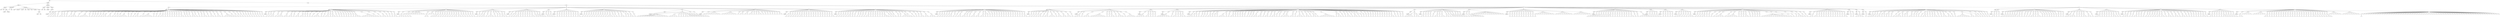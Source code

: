 digraph Tree {
	"t0" [label = "TEI"];
	"t1" [label = "teiHeader"];
	"t2" [label = "fileDesc"];
	"t3" [label = "titleStmt"];
	"t4" [label = "title"];
	"t5" [label = "title"];
	"t6" [label = "author"];
	"t7" [label = "surname"];
	"t8" [label = "forename"];
	"t9" [label = "publicationStmt"];
	"t10" [label = "p"];
	"t11" [label = "idno"];
	"t12" [label = "sourceDesc"];
	"t13" [label = "genre"];
	"t14" [label = "inspiration"];
	"t15" [label = "structure"];
	"t16" [label = "type"];
	"t17" [label = "periode"];
	"t18" [label = "taille"];
	"t19" [label = "permalien"];
	"t20" [label = "sources"];
	"t21" [label = "source"];
	"t22" [label = "author"];
	"t23" [label = "text"];
	"t24" [label = "profileDesc"];
	"t25" [label = "creation"];
	"t26" [label = "date"];
	"t27" [label = "date"];
	"t28" [label = "langUsage"];
	"t29" [label = "language"];
	"t30" [label = "textClass"];
	"t31" [label = "keywords"];
	"t32" [label = "term"];
	"t33" [label = "text"];
	"t34" [label = "body"];
	"t35" [label = "div1"];
	"t36" [label = "head"];
	"t37" [label = "div2"];
	"t38" [label = "head"];
	"t39" [label = "listPerson"];
	"t40" [label = "sp"];
	"t41" [label = "p"];
	"t42" [label = "s"];
	"t43" [label = "p"];
	"t44" [label = "s"];
	"t45" [label = "p"];
	"t46" [label = "s"];
	"t47" [label = "s"];
	"t48" [label = "sp"];
	"t49" [label = "p"];
	"t50" [label = "s"];
	"t51" [label = "sp"];
	"t52" [label = "p"];
	"t53" [label = "s"];
	"t54" [label = "s"];
	"t55" [label = "sp"];
	"t56" [label = "p"];
	"t57" [label = "s"];
	"t58" [label = "sp"];
	"t59" [label = "p"];
	"t60" [label = "s"];
	"t61" [label = "sp"];
	"t62" [label = "p"];
	"t63" [label = "s"];
	"t64" [label = "sp"];
	"t65" [label = "p"];
	"t66" [label = "s"];
	"t67" [label = "s"];
	"t68" [label = "s"];
	"t69" [label = "sp"];
	"t70" [label = "p"];
	"t71" [label = "s"];
	"t72" [label = "sp"];
	"t73" [label = "p"];
	"t74" [label = "s"];
	"t75" [label = "s"];
	"t76" [label = "s"];
	"t77" [label = "s"];
	"t78" [label = "sp"];
	"t79" [label = "p"];
	"t80" [label = "s"];
	"t81" [label = "sp"];
	"t82" [label = "p"];
	"t83" [label = "s"];
	"t84" [label = "sp"];
	"t85" [label = "p"];
	"t86" [label = "s"];
	"t87" [label = "sp"];
	"t88" [label = "p"];
	"t89" [label = "s"];
	"t90" [label = "sp"];
	"t91" [label = "p"];
	"t92" [label = "s"];
	"t93" [label = "sp"];
	"t94" [label = "p"];
	"t95" [label = "s"];
	"t96" [label = "sp"];
	"t97" [label = "p"];
	"t98" [label = "s"];
	"t99" [label = "s"];
	"t100" [label = "sp"];
	"t101" [label = "p"];
	"t102" [label = "s"];
	"t103" [label = "s"];
	"t104" [label = "sp"];
	"t105" [label = "p"];
	"t106" [label = "s"];
	"t107" [label = "sp"];
	"t108" [label = "p"];
	"t109" [label = "s"];
	"t110" [label = "sp"];
	"t111" [label = "p"];
	"t112" [label = "s"];
	"t113" [label = "sp"];
	"t114" [label = "p"];
	"t115" [label = "s"];
	"t116" [label = "s"];
	"t117" [label = "s"];
	"t118" [label = "s"];
	"t119" [label = "sp"];
	"t120" [label = "p"];
	"t121" [label = "s"];
	"t122" [label = "sp"];
	"t123" [label = "p"];
	"t124" [label = "s"];
	"t125" [label = "sp"];
	"t126" [label = "p"];
	"t127" [label = "s"];
	"t128" [label = "sp"];
	"t129" [label = "p"];
	"t130" [label = "s"];
	"t131" [label = "s"];
	"t132" [label = "sp"];
	"t133" [label = "p"];
	"t134" [label = "s"];
	"t135" [label = "sp"];
	"t136" [label = "p"];
	"t137" [label = "s"];
	"t138" [label = "s"];
	"t139" [label = "s"];
	"t140" [label = "s"];
	"t141" [label = "s"];
	"t142" [label = "sp"];
	"t143" [label = "p"];
	"t144" [label = "s"];
	"t145" [label = "sp"];
	"t146" [label = "p"];
	"t147" [label = "s"];
	"t148" [label = "sp"];
	"t149" [label = "p"];
	"t150" [label = "s"];
	"t151" [label = "sp"];
	"t152" [label = "p"];
	"t153" [label = "s"];
	"t154" [label = "s"];
	"t155" [label = "sp"];
	"t156" [label = "p"];
	"t157" [label = "s"];
	"t158" [label = "sp"];
	"t159" [label = "p"];
	"t160" [label = "s"];
	"t161" [label = "sp"];
	"t162" [label = "p"];
	"t163" [label = "s"];
	"t164" [label = "sp"];
	"t165" [label = "p"];
	"t166" [label = "s"];
	"t167" [label = "sp"];
	"t168" [label = "p"];
	"t169" [label = "s"];
	"t170" [label = "sp"];
	"t171" [label = "p"];
	"t172" [label = "s"];
	"t173" [label = "sp"];
	"t174" [label = "p"];
	"t175" [label = "s"];
	"t176" [label = "sp"];
	"t177" [label = "p"];
	"t178" [label = "s"];
	"t179" [label = "s"];
	"t180" [label = "sp"];
	"t181" [label = "p"];
	"t182" [label = "s"];
	"t183" [label = "sp"];
	"t184" [label = "p"];
	"t185" [label = "s"];
	"t186" [label = "sp"];
	"t187" [label = "p"];
	"t188" [label = "s"];
	"t189" [label = "sp"];
	"t190" [label = "p"];
	"t191" [label = "s"];
	"t192" [label = "s"];
	"t193" [label = "sp"];
	"t194" [label = "p"];
	"t195" [label = "s"];
	"t196" [label = "sp"];
	"t197" [label = "p"];
	"t198" [label = "s"];
	"t199" [label = "sp"];
	"t200" [label = "p"];
	"t201" [label = "s"];
	"t202" [label = "sp"];
	"t203" [label = "p"];
	"t204" [label = "s"];
	"t205" [label = "s"];
	"t206" [label = "sp"];
	"t207" [label = "p"];
	"t208" [label = "s"];
	"t209" [label = "sp"];
	"t210" [label = "p"];
	"t211" [label = "s"];
	"t212" [label = "s"];
	"t213" [label = "sp"];
	"t214" [label = "p"];
	"t215" [label = "s"];
	"t216" [label = "sp"];
	"t217" [label = "p"];
	"t218" [label = "s"];
	"t219" [label = "s"];
	"t220" [label = "sp"];
	"t221" [label = "p"];
	"t222" [label = "s"];
	"t223" [label = "sp"];
	"t224" [label = "p"];
	"t225" [label = "s"];
	"t226" [label = "s"];
	"t227" [label = "s"];
	"t228" [label = "s"];
	"t229" [label = "s"];
	"t230" [label = "sp"];
	"t231" [label = "p"];
	"t232" [label = "s"];
	"t233" [label = "sp"];
	"t234" [label = "p"];
	"t235" [label = "s"];
	"t236" [label = "sp"];
	"t237" [label = "p"];
	"t238" [label = "s"];
	"t239" [label = "sp"];
	"t240" [label = "p"];
	"t241" [label = "s"];
	"t242" [label = "sp"];
	"t243" [label = "p"];
	"t244" [label = "s"];
	"t245" [label = "sp"];
	"t246" [label = "p"];
	"t247" [label = "s"];
	"t248" [label = "sp"];
	"t249" [label = "p"];
	"t250" [label = "s"];
	"t251" [label = "sp"];
	"t252" [label = "p"];
	"t253" [label = "s"];
	"t254" [label = "sp"];
	"t255" [label = "p"];
	"t256" [label = "s"];
	"t257" [label = "sp"];
	"t258" [label = "p"];
	"t259" [label = "s"];
	"t260" [label = "sp"];
	"t261" [label = "p"];
	"t262" [label = "s"];
	"t263" [label = "sp"];
	"t264" [label = "p"];
	"t265" [label = "s"];
	"t266" [label = "sp"];
	"t267" [label = "p"];
	"t268" [label = "s"];
	"t269" [label = "div1"];
	"t270" [label = "head"];
	"t271" [label = "div2"];
	"t272" [label = "head"];
	"t273" [label = "listPerson"];
	"t274" [label = "sp"];
	"t275" [label = "p"];
	"t276" [label = "s"];
	"t277" [label = "sp"];
	"t278" [label = "p"];
	"t279" [label = "s"];
	"t280" [label = "sp"];
	"t281" [label = "p"];
	"t282" [label = "s"];
	"t283" [label = "s"];
	"t284" [label = "sp"];
	"t285" [label = "p"];
	"t286" [label = "s"];
	"t287" [label = "sp"];
	"t288" [label = "p"];
	"t289" [label = "s"];
	"t290" [label = "s"];
	"t291" [label = "s"];
	"t292" [label = "sp"];
	"t293" [label = "p"];
	"t294" [label = "s"];
	"t295" [label = "s"];
	"t296" [label = "sp"];
	"t297" [label = "p"];
	"t298" [label = "s"];
	"t299" [label = "s"];
	"t300" [label = "sp"];
	"t301" [label = "p"];
	"t302" [label = "s"];
	"t303" [label = "sp"];
	"t304" [label = "p"];
	"t305" [label = "s"];
	"t306" [label = "s"];
	"t307" [label = "sp"];
	"t308" [label = "p"];
	"t309" [label = "s"];
	"t310" [label = "s"];
	"t311" [label = "sp"];
	"t312" [label = "p"];
	"t313" [label = "s"];
	"t314" [label = "sp"];
	"t315" [label = "p"];
	"t316" [label = "s"];
	"t317" [label = "sp"];
	"t318" [label = "p"];
	"t319" [label = "s"];
	"t320" [label = "sp"];
	"t321" [label = "p"];
	"t322" [label = "s"];
	"t323" [label = "sp"];
	"t324" [label = "p"];
	"t325" [label = "s"];
	"t326" [label = "s"];
	"t327" [label = "s"];
	"t328" [label = "sp"];
	"t329" [label = "p"];
	"t330" [label = "s"];
	"t331" [label = "sp"];
	"t332" [label = "p"];
	"t333" [label = "s"];
	"t334" [label = "sp"];
	"t335" [label = "p"];
	"t336" [label = "s"];
	"t337" [label = "s"];
	"t338" [label = "sp"];
	"t339" [label = "p"];
	"t340" [label = "s"];
	"t341" [label = "sp"];
	"t342" [label = "p"];
	"t343" [label = "s"];
	"t344" [label = "s"];
	"t345" [label = "sp"];
	"t346" [label = "p"];
	"t347" [label = "s"];
	"t348" [label = "sp"];
	"t349" [label = "p"];
	"t350" [label = "s"];
	"t351" [label = "sp"];
	"t352" [label = "p"];
	"t353" [label = "s"];
	"t354" [label = "sp"];
	"t355" [label = "p"];
	"t356" [label = "s"];
	"t357" [label = "sp"];
	"t358" [label = "p"];
	"t359" [label = "s"];
	"t360" [label = "sp"];
	"t361" [label = "p"];
	"t362" [label = "s"];
	"t363" [label = "sp"];
	"t364" [label = "p"];
	"t365" [label = "s"];
	"t366" [label = "sp"];
	"t367" [label = "p"];
	"t368" [label = "s"];
	"t369" [label = "sp"];
	"t370" [label = "p"];
	"t371" [label = "s"];
	"t372" [label = "s"];
	"t373" [label = "s"];
	"t374" [label = "sp"];
	"t375" [label = "p"];
	"t376" [label = "s"];
	"t377" [label = "s"];
	"t378" [label = "s"];
	"t379" [label = "s"];
	"t380" [label = "s"];
	"t381" [label = "s"];
	"t382" [label = "s"];
	"t383" [label = "sp"];
	"t384" [label = "p"];
	"t385" [label = "s"];
	"t386" [label = "sp"];
	"t387" [label = "p"];
	"t388" [label = "s"];
	"t389" [label = "sp"];
	"t390" [label = "p"];
	"t391" [label = "s"];
	"t392" [label = "s"];
	"t393" [label = "sp"];
	"t394" [label = "p"];
	"t395" [label = "s"];
	"t396" [label = "sp"];
	"t397" [label = "p"];
	"t398" [label = "s"];
	"t399" [label = "sp"];
	"t400" [label = "p"];
	"t401" [label = "s"];
	"t402" [label = "sp"];
	"t403" [label = "p"];
	"t404" [label = "s"];
	"t405" [label = "s"];
	"t406" [label = "div2"];
	"t407" [label = "head"];
	"t408" [label = "listPerson"];
	"t409" [label = "sp"];
	"t410" [label = "p"];
	"t411" [label = "s"];
	"t412" [label = "s"];
	"t413" [label = "s"];
	"t414" [label = "sp"];
	"t415" [label = "p"];
	"t416" [label = "s"];
	"t417" [label = "sp"];
	"t418" [label = "p"];
	"t419" [label = "s"];
	"t420" [label = "sp"];
	"t421" [label = "p"];
	"t422" [label = "s"];
	"t423" [label = "sp"];
	"t424" [label = "l"];
	"t425" [label = "l"];
	"t426" [label = "l"];
	"t427" [label = "l"];
	"t428" [label = "l"];
	"t429" [label = "l"];
	"t430" [label = "l"];
	"t431" [label = "sp"];
	"t432" [label = "p"];
	"t433" [label = "s"];
	"t434" [label = "s"];
	"t435" [label = "sp"];
	"t436" [label = "l"];
	"t437" [label = "l"];
	"t438" [label = "l"];
	"t439" [label = "sp"];
	"t440" [label = "p"];
	"t441" [label = "s"];
	"t442" [label = "sp"];
	"t443" [label = "p"];
	"t444" [label = "s"];
	"t445" [label = "s"];
	"t446" [label = "sp"];
	"t447" [label = "p"];
	"t448" [label = "s"];
	"t449" [label = "sp"];
	"t450" [label = "p"];
	"t451" [label = "s"];
	"t452" [label = "sp"];
	"t453" [label = "p"];
	"t454" [label = "s"];
	"t455" [label = "sp"];
	"t456" [label = "p"];
	"t457" [label = "s"];
	"t458" [label = "sp"];
	"t459" [label = "p"];
	"t460" [label = "s"];
	"t461" [label = "sp"];
	"t462" [label = "p"];
	"t463" [label = "s"];
	"t464" [label = "sp"];
	"t465" [label = "p"];
	"t466" [label = "s"];
	"t467" [label = "sp"];
	"t468" [label = "p"];
	"t469" [label = "s"];
	"t470" [label = "s"];
	"t471" [label = "sp"];
	"t472" [label = "p"];
	"t473" [label = "s"];
	"t474" [label = "s"];
	"t475" [label = "sp"];
	"t476" [label = "p"];
	"t477" [label = "s"];
	"t478" [label = "sp"];
	"t479" [label = "p"];
	"t480" [label = "s"];
	"t481" [label = "sp"];
	"t482" [label = "p"];
	"t483" [label = "s"];
	"t484" [label = "sp"];
	"t485" [label = "p"];
	"t486" [label = "s"];
	"t487" [label = "sp"];
	"t488" [label = "p"];
	"t489" [label = "s"];
	"t490" [label = "sp"];
	"t491" [label = "p"];
	"t492" [label = "s"];
	"t493" [label = "div2"];
	"t494" [label = "head"];
	"t495" [label = "listPerson"];
	"t496" [label = "sp"];
	"t497" [label = "p"];
	"t498" [label = "s"];
	"t499" [label = "sp"];
	"t500" [label = "p"];
	"t501" [label = "s"];
	"t502" [label = "sp"];
	"t503" [label = "p"];
	"t504" [label = "s"];
	"t505" [label = "s"];
	"t506" [label = "sp"];
	"t507" [label = "p"];
	"t508" [label = "s"];
	"t509" [label = "sp"];
	"t510" [label = "p"];
	"t511" [label = "s"];
	"t512" [label = "s"];
	"t513" [label = "s"];
	"t514" [label = "sp"];
	"t515" [label = "p"];
	"t516" [label = "s"];
	"t517" [label = "sp"];
	"t518" [label = "p"];
	"t519" [label = "s"];
	"t520" [label = "sp"];
	"t521" [label = "p"];
	"t522" [label = "s"];
	"t523" [label = "sp"];
	"t524" [label = "p"];
	"t525" [label = "s"];
	"t526" [label = "s"];
	"t527" [label = "sp"];
	"t528" [label = "p"];
	"t529" [label = "s"];
	"t530" [label = "div2"];
	"t531" [label = "head"];
	"t532" [label = "listPerson"];
	"t533" [label = "sp"];
	"t534" [label = "p"];
	"t535" [label = "s"];
	"t536" [label = "sp"];
	"t537" [label = "p"];
	"t538" [label = "s"];
	"t539" [label = "p"];
	"t540" [label = "s"];
	"t541" [label = "sp"];
	"t542" [label = "p"];
	"t543" [label = "s"];
	"t544" [label = "s"];
	"t545" [label = "sp"];
	"t546" [label = "p"];
	"t547" [label = "s"];
	"t548" [label = "sp"];
	"t549" [label = "p"];
	"t550" [label = "s"];
	"t551" [label = "sp"];
	"t552" [label = "p"];
	"t553" [label = "s"];
	"t554" [label = "sp"];
	"t555" [label = "p"];
	"t556" [label = "s"];
	"t557" [label = "sp"];
	"t558" [label = "p"];
	"t559" [label = "s"];
	"t560" [label = "sp"];
	"t561" [label = "p"];
	"t562" [label = "s"];
	"t563" [label = "s"];
	"t564" [label = "sp"];
	"t565" [label = "p"];
	"t566" [label = "s"];
	"t567" [label = "s"];
	"t568" [label = "sp"];
	"t569" [label = "p"];
	"t570" [label = "s"];
	"t571" [label = "s"];
	"t572" [label = "sp"];
	"t573" [label = "p"];
	"t574" [label = "s"];
	"t575" [label = "div2"];
	"t576" [label = "head"];
	"t577" [label = "listPerson"];
	"t578" [label = "sp"];
	"t579" [label = "p"];
	"t580" [label = "s"];
	"t581" [label = "s"];
	"t582" [label = "sp"];
	"t583" [label = "p"];
	"t584" [label = "s"];
	"t585" [label = "sp"];
	"t586" [label = "p"];
	"t587" [label = "s"];
	"t588" [label = "div2"];
	"t589" [label = "head"];
	"t590" [label = "listPerson"];
	"t591" [label = "sp"];
	"t592" [label = "p"];
	"t593" [label = "s"];
	"t594" [label = "sp"];
	"t595" [label = "p"];
	"t596" [label = "s"];
	"t597" [label = "sp"];
	"t598" [label = "p"];
	"t599" [label = "s"];
	"t600" [label = "sp"];
	"t601" [label = "p"];
	"t602" [label = "s"];
	"t603" [label = "sp"];
	"t604" [label = "p"];
	"t605" [label = "s"];
	"t606" [label = "sp"];
	"t607" [label = "p"];
	"t608" [label = "s"];
	"t609" [label = "sp"];
	"t610" [label = "p"];
	"t611" [label = "s"];
	"t612" [label = "sp"];
	"t613" [label = "p"];
	"t614" [label = "s"];
	"t615" [label = "sp"];
	"t616" [label = "p"];
	"t617" [label = "s"];
	"t618" [label = "sp"];
	"t619" [label = "p"];
	"t620" [label = "s"];
	"t621" [label = "s"];
	"t622" [label = "div2"];
	"t623" [label = "head"];
	"t624" [label = "listPerson"];
	"t625" [label = "sp"];
	"t626" [label = "p"];
	"t627" [label = "s"];
	"t628" [label = "sp"];
	"t629" [label = "p"];
	"t630" [label = "s"];
	"t631" [label = "sp"];
	"t632" [label = "p"];
	"t633" [label = "s"];
	"t634" [label = "sp"];
	"t635" [label = "p"];
	"t636" [label = "s"];
	"t637" [label = "sp"];
	"t638" [label = "p"];
	"t639" [label = "s"];
	"t640" [label = "sp"];
	"t641" [label = "p"];
	"t642" [label = "s"];
	"t643" [label = "sp"];
	"t644" [label = "p"];
	"t645" [label = "s"];
	"t646" [label = "sp"];
	"t647" [label = "p"];
	"t648" [label = "s"];
	"t649" [label = "sp"];
	"t650" [label = "p"];
	"t651" [label = "s"];
	"t652" [label = "sp"];
	"t653" [label = "p"];
	"t654" [label = "s"];
	"t655" [label = "sp"];
	"t656" [label = "p"];
	"t657" [label = "s"];
	"t658" [label = "sp"];
	"t659" [label = "p"];
	"t660" [label = "s"];
	"t661" [label = "s"];
	"t662" [label = "s"];
	"t663" [label = "sp"];
	"t664" [label = "p"];
	"t665" [label = "s"];
	"t666" [label = "sp"];
	"t667" [label = "p"];
	"t668" [label = "s"];
	"t669" [label = "sp"];
	"t670" [label = "p"];
	"t671" [label = "s"];
	"t672" [label = "sp"];
	"t673" [label = "p"];
	"t674" [label = "s"];
	"t675" [label = "s"];
	"t676" [label = "sp"];
	"t677" [label = "p"];
	"t678" [label = "s"];
	"t679" [label = "sp"];
	"t680" [label = "p"];
	"t681" [label = "s"];
	"t682" [label = "sp"];
	"t683" [label = "p"];
	"t684" [label = "s"];
	"t685" [label = "s"];
	"t686" [label = "sp"];
	"t687" [label = "p"];
	"t688" [label = "s"];
	"t689" [label = "div2"];
	"t690" [label = "head"];
	"t691" [label = "listPerson"];
	"t692" [label = "sp"];
	"t693" [label = "p"];
	"t694" [label = "s"];
	"t695" [label = "p"];
	"t696" [label = "s"];
	"t697" [label = "s"];
	"t698" [label = "s"];
	"t699" [label = "s"];
	"t700" [label = "s"];
	"t701" [label = "s"];
	"t702" [label = "s"];
	"t703" [label = "s"];
	"t704" [label = "s"];
	"t705" [label = "s"];
	"t706" [label = "s"];
	"t707" [label = "s"];
	"t708" [label = "s"];
	"t709" [label = "p"];
	"t710" [label = "s"];
	"t711" [label = "s"];
	"t712" [label = "s"];
	"t713" [label = "s"];
	"t714" [label = "p"];
	"t715" [label = "s"];
	"t716" [label = "p"];
	"t717" [label = "s"];
	"t718" [label = "p"];
	"t719" [label = "s"];
	"t720" [label = "p"];
	"t721" [label = "s"];
	"t722" [label = "s"];
	"t723" [label = "p"];
	"t724" [label = "s"];
	"t725" [label = "s"];
	"t726" [label = "s"];
	"t727" [label = "s"];
	"t728" [label = "p"];
	"t729" [label = "s"];
	"t730" [label = "p"];
	"t731" [label = "s"];
	"t732" [label = "sp"];
	"t733" [label = "p"];
	"t734" [label = "s"];
	"t735" [label = "sp"];
	"t736" [label = "p"];
	"t737" [label = "s"];
	"t738" [label = "div2"];
	"t739" [label = "head"];
	"t740" [label = "listPerson"];
	"t741" [label = "sp"];
	"t742" [label = "p"];
	"t743" [label = "s"];
	"t744" [label = "sp"];
	"t745" [label = "l"];
	"t746" [label = "l"];
	"t747" [label = "l"];
	"t748" [label = "l"];
	"t749" [label = "l"];
	"t750" [label = "l"];
	"t751" [label = "l"];
	"t752" [label = "sp"];
	"t753" [label = "l"];
	"t754" [label = "l"];
	"t755" [label = "l"];
	"t756" [label = "l"];
	"t757" [label = "l"];
	"t758" [label = "l"];
	"t759" [label = "l"];
	"t760" [label = "sp"];
	"t761" [label = "l"];
	"t762" [label = "sp"];
	"t763" [label = "l"];
	"t764" [label = "l"];
	"t765" [label = "sp"];
	"t766" [label = "l"];
	"t767" [label = "l"];
	"t768" [label = "sp"];
	"t769" [label = "l"];
	"t770" [label = "l"];
	"t771" [label = "sp"];
	"t772" [label = "l"];
	"t773" [label = "sp"];
	"t774" [label = "l"];
	"t775" [label = "sp"];
	"t776" [label = "l"];
	"t777" [label = "l"];
	"t778" [label = "sp"];
	"t779" [label = "l"];
	"t780" [label = "sp"];
	"t781" [label = "l"];
	"t782" [label = "sp"];
	"t783" [label = "l"];
	"t784" [label = "sp"];
	"t785" [label = "l"];
	"t786" [label = "sp"];
	"t787" [label = "l"];
	"t788" [label = "sp"];
	"t789" [label = "l"];
	"t790" [label = "sp"];
	"t791" [label = "l"];
	"t792" [label = "sp"];
	"t793" [label = "l"];
	"t794" [label = "l"];
	"t795" [label = "div2"];
	"t796" [label = "head"];
	"t797" [label = "listPerson"];
	"t798" [label = "sp"];
	"t799" [label = "p"];
	"t800" [label = "s"];
	"t801" [label = "p"];
	"t802" [label = "s"];
	"t803" [label = "sp"];
	"t804" [label = "p"];
	"t805" [label = "s"];
	"t806" [label = "sp"];
	"t807" [label = "p"];
	"t808" [label = "s"];
	"t809" [label = "sp"];
	"t810" [label = "p"];
	"t811" [label = "s"];
	"t812" [label = "sp"];
	"t813" [label = "p"];
	"t814" [label = "s"];
	"t815" [label = "sp"];
	"t816" [label = "p"];
	"t817" [label = "s"];
	"t818" [label = "s"];
	"t819" [label = "sp"];
	"t820" [label = "p"];
	"t821" [label = "s"];
	"t822" [label = "sp"];
	"t823" [label = "p"];
	"t824" [label = "s"];
	"t825" [label = "sp"];
	"t826" [label = "p"];
	"t827" [label = "s"];
	"t828" [label = "sp"];
	"t829" [label = "p"];
	"t830" [label = "s"];
	"t831" [label = "sp"];
	"t832" [label = "p"];
	"t833" [label = "s"];
	"t834" [label = "sp"];
	"t835" [label = "p"];
	"t836" [label = "s"];
	"t837" [label = "sp"];
	"t838" [label = "p"];
	"t839" [label = "s"];
	"t840" [label = "sp"];
	"t841" [label = "p"];
	"t842" [label = "s"];
	"t843" [label = "sp"];
	"t844" [label = "p"];
	"t845" [label = "s"];
	"t846" [label = "sp"];
	"t847" [label = "p"];
	"t848" [label = "s"];
	"t849" [label = "sp"];
	"t850" [label = "p"];
	"t851" [label = "s"];
	"t852" [label = "sp"];
	"t853" [label = "p"];
	"t854" [label = "s"];
	"t855" [label = "sp"];
	"t856" [label = "p"];
	"t857" [label = "s"];
	"t858" [label = "s"];
	"t859" [label = "div2"];
	"t860" [label = "head"];
	"t861" [label = "listPerson"];
	"t862" [label = "sp"];
	"t863" [label = "p"];
	"t864" [label = "s"];
	"t865" [label = "sp"];
	"t866" [label = "p"];
	"t867" [label = "s"];
	"t868" [label = "sp"];
	"t869" [label = "p"];
	"t870" [label = "s"];
	"t871" [label = "sp"];
	"t872" [label = "p"];
	"t873" [label = "s"];
	"t874" [label = "sp"];
	"t875" [label = "p"];
	"t876" [label = "s"];
	"t877" [label = "sp"];
	"t878" [label = "p"];
	"t879" [label = "s"];
	"t880" [label = "s"];
	"t881" [label = "sp"];
	"t882" [label = "p"];
	"t883" [label = "s"];
	"t884" [label = "sp"];
	"t885" [label = "p"];
	"t886" [label = "s"];
	"t887" [label = "sp"];
	"t888" [label = "p"];
	"t889" [label = "s"];
	"t890" [label = "sp"];
	"t891" [label = "p"];
	"t892" [label = "s"];
	"t893" [label = "sp"];
	"t894" [label = "p"];
	"t895" [label = "s"];
	"t896" [label = "sp"];
	"t897" [label = "p"];
	"t898" [label = "s"];
	"t899" [label = "sp"];
	"t900" [label = "p"];
	"t901" [label = "s"];
	"t902" [label = "s"];
	"t903" [label = "sp"];
	"t904" [label = "p"];
	"t905" [label = "s"];
	"t906" [label = "sp"];
	"t907" [label = "p"];
	"t908" [label = "s"];
	"t909" [label = "sp"];
	"t910" [label = "p"];
	"t911" [label = "s"];
	"t912" [label = "sp"];
	"t913" [label = "p"];
	"t914" [label = "s"];
	"t915" [label = "sp"];
	"t916" [label = "p"];
	"t917" [label = "s"];
	"t918" [label = "sp"];
	"t919" [label = "p"];
	"t920" [label = "s"];
	"t921" [label = "sp"];
	"t922" [label = "p"];
	"t923" [label = "s"];
	"t924" [label = "s"];
	"t925" [label = "s"];
	"t926" [label = "sp"];
	"t927" [label = "p"];
	"t928" [label = "s"];
	"t929" [label = "sp"];
	"t930" [label = "p"];
	"t931" [label = "s"];
	"t932" [label = "sp"];
	"t933" [label = "p"];
	"t934" [label = "s"];
	"t935" [label = "sp"];
	"t936" [label = "p"];
	"t937" [label = "s"];
	"t938" [label = "sp"];
	"t939" [label = "p"];
	"t940" [label = "s"];
	"t941" [label = "sp"];
	"t942" [label = "p"];
	"t943" [label = "s"];
	"t944" [label = "s"];
	"t945" [label = "s"];
	"t946" [label = "s"];
	"t947" [label = "sp"];
	"t948" [label = "p"];
	"t949" [label = "s"];
	"t950" [label = "sp"];
	"t951" [label = "p"];
	"t952" [label = "s"];
	"t953" [label = "sp"];
	"t954" [label = "p"];
	"t955" [label = "s"];
	"t956" [label = "sp"];
	"t957" [label = "p"];
	"t958" [label = "s"];
	"t959" [label = "sp"];
	"t960" [label = "p"];
	"t961" [label = "s"];
	"t962" [label = "s"];
	"t963" [label = "sp"];
	"t964" [label = "p"];
	"t965" [label = "s"];
	"t966" [label = "s"];
	"t967" [label = "sp"];
	"t968" [label = "p"];
	"t969" [label = "s"];
	"t970" [label = "s"];
	"t971" [label = "s"];
	"t972" [label = "div2"];
	"t973" [label = "head"];
	"t974" [label = "listPerson"];
	"t975" [label = "sp"];
	"t976" [label = "p"];
	"t977" [label = "s"];
	"t978" [label = "sp"];
	"t979" [label = "p"];
	"t980" [label = "s"];
	"t981" [label = "sp"];
	"t982" [label = "p"];
	"t983" [label = "s"];
	"t984" [label = "sp"];
	"t985" [label = "p"];
	"t986" [label = "s"];
	"t987" [label = "sp"];
	"t988" [label = "p"];
	"t989" [label = "s"];
	"t990" [label = "sp"];
	"t991" [label = "p"];
	"t992" [label = "s"];
	"t993" [label = "s"];
	"t994" [label = "sp"];
	"t995" [label = "p"];
	"t996" [label = "s"];
	"t997" [label = "sp"];
	"t998" [label = "p"];
	"t999" [label = "s"];
	"t1000" [label = "sp"];
	"t1001" [label = "p"];
	"t1002" [label = "s"];
	"t1003" [label = "s"];
	"t1004" [label = "sp"];
	"t1005" [label = "p"];
	"t1006" [label = "s"];
	"t1007" [label = "s"];
	"t1008" [label = "sp"];
	"t1009" [label = "p"];
	"t1010" [label = "s"];
	"t1011" [label = "sp"];
	"t1012" [label = "p"];
	"t1013" [label = "s"];
	"t1014" [label = "sp"];
	"t1015" [label = "p"];
	"t1016" [label = "s"];
	"t1017" [label = "s"];
	"t1018" [label = "sp"];
	"t1019" [label = "p"];
	"t1020" [label = "s"];
	"t1021" [label = "s"];
	"t1022" [label = "sp"];
	"t1023" [label = "p"];
	"t1024" [label = "s"];
	"t1025" [label = "s"];
	"t1026" [label = "sp"];
	"t1027" [label = "p"];
	"t1028" [label = "s"];
	"t1029" [label = "p"];
	"t1030" [label = "s"];
	"t1031" [label = "sp"];
	"t1032" [label = "p"];
	"t1033" [label = "s"];
	"t1034" [label = "sp"];
	"t1035" [label = "p"];
	"t1036" [label = "s"];
	"t1037" [label = "sp"];
	"t1038" [label = "p"];
	"t1039" [label = "s"];
	"t1040" [label = "sp"];
	"t1041" [label = "p"];
	"t1042" [label = "s"];
	"t1043" [label = "sp"];
	"t1044" [label = "p"];
	"t1045" [label = "s"];
	"t1046" [label = "sp"];
	"t1047" [label = "p"];
	"t1048" [label = "s"];
	"t1049" [label = "sp"];
	"t1050" [label = "p"];
	"t1051" [label = "s"];
	"t1052" [label = "sp"];
	"t1053" [label = "p"];
	"t1054" [label = "s"];
	"t1055" [label = "sp"];
	"t1056" [label = "p"];
	"t1057" [label = "s"];
	"t1058" [label = "sp"];
	"t1059" [label = "p"];
	"t1060" [label = "s"];
	"t1061" [label = "sp"];
	"t1062" [label = "p"];
	"t1063" [label = "s"];
	"t1064" [label = "sp"];
	"t1065" [label = "p"];
	"t1066" [label = "s"];
	"t1067" [label = "sp"];
	"t1068" [label = "p"];
	"t1069" [label = "s"];
	"t1070" [label = "sp"];
	"t1071" [label = "p"];
	"t1072" [label = "s"];
	"t1073" [label = "sp"];
	"t1074" [label = "p"];
	"t1075" [label = "s"];
	"t1076" [label = "sp"];
	"t1077" [label = "p"];
	"t1078" [label = "s"];
	"t1079" [label = "s"];
	"t1080" [label = "div1"];
	"t1081" [label = "head"];
	"t1082" [label = "div2"];
	"t1083" [label = "head"];
	"t1084" [label = "listPerson"];
	"t1085" [label = "sp"];
	"t1086" [label = "p"];
	"t1087" [label = "s"];
	"t1088" [label = "sp"];
	"t1089" [label = "p"];
	"t1090" [label = "s"];
	"t1091" [label = "sp"];
	"t1092" [label = "p"];
	"t1093" [label = "s"];
	"t1094" [label = "sp"];
	"t1095" [label = "p"];
	"t1096" [label = "s"];
	"t1097" [label = "sp"];
	"t1098" [label = "p"];
	"t1099" [label = "s"];
	"t1100" [label = "s"];
	"t1101" [label = "sp"];
	"t1102" [label = "p"];
	"t1103" [label = "s"];
	"t1104" [label = "sp"];
	"t1105" [label = "p"];
	"t1106" [label = "s"];
	"t1107" [label = "s"];
	"t1108" [label = "sp"];
	"t1109" [label = "p"];
	"t1110" [label = "s"];
	"t1111" [label = "s"];
	"t1112" [label = "s"];
	"t1113" [label = "sp"];
	"t1114" [label = "p"];
	"t1115" [label = "s"];
	"t1116" [label = "sp"];
	"t1117" [label = "p"];
	"t1118" [label = "s"];
	"t1119" [label = "s"];
	"t1120" [label = "sp"];
	"t1121" [label = "p"];
	"t1122" [label = "s"];
	"t1123" [label = "s"];
	"t1124" [label = "sp"];
	"t1125" [label = "p"];
	"t1126" [label = "s"];
	"t1127" [label = "s"];
	"t1128" [label = "sp"];
	"t1129" [label = "p"];
	"t1130" [label = "s"];
	"t1131" [label = "div2"];
	"t1132" [label = "head"];
	"t1133" [label = "listPerson"];
	"t1134" [label = "sp"];
	"t1135" [label = "p"];
	"t1136" [label = "s"];
	"t1137" [label = "s"];
	"t1138" [label = "s"];
	"t1139" [label = "sp"];
	"t1140" [label = "p"];
	"t1141" [label = "s"];
	"t1142" [label = "sp"];
	"t1143" [label = "p"];
	"t1144" [label = "s"];
	"t1145" [label = "s"];
	"t1146" [label = "s"];
	"t1147" [label = "sp"];
	"t1148" [label = "p"];
	"t1149" [label = "s"];
	"t1150" [label = "s"];
	"t1151" [label = "s"];
	"t1152" [label = "s"];
	"t1153" [label = "s"];
	"t1154" [label = "s"];
	"t1155" [label = "s"];
	"t1156" [label = "sp"];
	"t1157" [label = "p"];
	"t1158" [label = "s"];
	"t1159" [label = "sp"];
	"t1160" [label = "p"];
	"t1161" [label = "s"];
	"t1162" [label = "sp"];
	"t1163" [label = "p"];
	"t1164" [label = "s"];
	"t1165" [label = "s"];
	"t1166" [label = "sp"];
	"t1167" [label = "p"];
	"t1168" [label = "s"];
	"t1169" [label = "sp"];
	"t1170" [label = "p"];
	"t1171" [label = "s"];
	"t1172" [label = "s"];
	"t1173" [label = "s"];
	"t1174" [label = "sp"];
	"t1175" [label = "p"];
	"t1176" [label = "s"];
	"t1177" [label = "sp"];
	"t1178" [label = "p"];
	"t1179" [label = "s"];
	"t1180" [label = "s"];
	"t1181" [label = "s"];
	"t1182" [label = "s"];
	"t1183" [label = "div2"];
	"t1184" [label = "head"];
	"t1185" [label = "listPerson"];
	"t1186" [label = "sp"];
	"t1187" [label = "p"];
	"t1188" [label = "s"];
	"t1189" [label = "s"];
	"t1190" [label = "s"];
	"t1191" [label = "s"];
	"t1192" [label = "sp"];
	"t1193" [label = "p"];
	"t1194" [label = "s"];
	"t1195" [label = "s"];
	"t1196" [label = "sp"];
	"t1197" [label = "p"];
	"t1198" [label = "s"];
	"t1199" [label = "sp"];
	"t1200" [label = "p"];
	"t1201" [label = "s"];
	"t1202" [label = "sp"];
	"t1203" [label = "p"];
	"t1204" [label = "s"];
	"t1205" [label = "div2"];
	"t1206" [label = "head"];
	"t1207" [label = "listPerson"];
	"t1208" [label = "sp"];
	"t1209" [label = "p"];
	"t1210" [label = "s"];
	"t1211" [label = "s"];
	"t1212" [label = "s"];
	"t1213" [label = "s"];
	"t1214" [label = "s"];
	"t1215" [label = "s"];
	"t1216" [label = "sp"];
	"t1217" [label = "p"];
	"t1218" [label = "s"];
	"t1219" [label = "sp"];
	"t1220" [label = "p"];
	"t1221" [label = "s"];
	"t1222" [label = "s"];
	"t1223" [label = "sp"];
	"t1224" [label = "p"];
	"t1225" [label = "s"];
	"t1226" [label = "sp"];
	"t1227" [label = "p"];
	"t1228" [label = "s"];
	"t1229" [label = "s"];
	"t1230" [label = "sp"];
	"t1231" [label = "p"];
	"t1232" [label = "s"];
	"t1233" [label = "div2"];
	"t1234" [label = "head"];
	"t1235" [label = "listPerson"];
	"t1236" [label = "sp"];
	"t1237" [label = "p"];
	"t1238" [label = "s"];
	"t1239" [label = "s"];
	"t1240" [label = "s"];
	"t1241" [label = "sp"];
	"t1242" [label = "p"];
	"t1243" [label = "s"];
	"t1244" [label = "p"];
	"t1245" [label = "s"];
	"t1246" [label = "sp"];
	"t1247" [label = "p"];
	"t1248" [label = "s"];
	"t1249" [label = "sp"];
	"t1250" [label = "p"];
	"t1251" [label = "s"];
	"t1252" [label = "sp"];
	"t1253" [label = "p"];
	"t1254" [label = "s"];
	"t1255" [label = "sp"];
	"t1256" [label = "p"];
	"t1257" [label = "s"];
	"t1258" [label = "sp"];
	"t1259" [label = "p"];
	"t1260" [label = "s"];
	"t1261" [label = "s"];
	"t1262" [label = "sp"];
	"t1263" [label = "p"];
	"t1264" [label = "s"];
	"t1265" [label = "sp"];
	"t1266" [label = "p"];
	"t1267" [label = "s"];
	"t1268" [label = "p"];
	"t1269" [label = "s"];
	"t1270" [label = "sp"];
	"t1271" [label = "p"];
	"t1272" [label = "s"];
	"t1273" [label = "s"];
	"t1274" [label = "s"];
	"t1275" [label = "p"];
	"t1276" [label = "s"];
	"t1277" [label = "sp"];
	"t1278" [label = "p"];
	"t1279" [label = "s"];
	"t1280" [label = "sp"];
	"t1281" [label = "p"];
	"t1282" [label = "s"];
	"t1283" [label = "s"];
	"t1284" [label = "sp"];
	"t1285" [label = "p"];
	"t1286" [label = "s"];
	"t1287" [label = "sp"];
	"t1288" [label = "p"];
	"t1289" [label = "s"];
	"t1290" [label = "sp"];
	"t1291" [label = "p"];
	"t1292" [label = "s"];
	"t1293" [label = "sp"];
	"t1294" [label = "p"];
	"t1295" [label = "s"];
	"t1296" [label = "sp"];
	"t1297" [label = "p"];
	"t1298" [label = "s"];
	"t1299" [label = "sp"];
	"t1300" [label = "p"];
	"t1301" [label = "s"];
	"t1302" [label = "sp"];
	"t1303" [label = "p"];
	"t1304" [label = "s"];
	"t1305" [label = "sp"];
	"t1306" [label = "p"];
	"t1307" [label = "s"];
	"t1308" [label = "sp"];
	"t1309" [label = "p"];
	"t1310" [label = "s"];
	"t1311" [label = "s"];
	"t1312" [label = "sp"];
	"t1313" [label = "p"];
	"t1314" [label = "s"];
	"t1315" [label = "s"];
	"t1316" [label = "sp"];
	"t1317" [label = "p"];
	"t1318" [label = "s"];
	"t1319" [label = "sp"];
	"t1320" [label = "p"];
	"t1321" [label = "s"];
	"t1322" [label = "s"];
	"t1323" [label = "sp"];
	"t1324" [label = "p"];
	"t1325" [label = "s"];
	"t1326" [label = "sp"];
	"t1327" [label = "p"];
	"t1328" [label = "s"];
	"t1329" [label = "s"];
	"t1330" [label = "sp"];
	"t1331" [label = "p"];
	"t1332" [label = "s"];
	"t1333" [label = "sp"];
	"t1334" [label = "p"];
	"t1335" [label = "s"];
	"t1336" [label = "sp"];
	"t1337" [label = "p"];
	"t1338" [label = "s"];
	"t1339" [label = "sp"];
	"t1340" [label = "p"];
	"t1341" [label = "s"];
	"t1342" [label = "s"];
	"t1343" [label = "s"];
	"t1344" [label = "sp"];
	"t1345" [label = "p"];
	"t1346" [label = "s"];
	"t1347" [label = "s"];
	"t1348" [label = "sp"];
	"t1349" [label = "p"];
	"t1350" [label = "s"];
	"t1351" [label = "sp"];
	"t1352" [label = "p"];
	"t1353" [label = "s"];
	"t1354" [label = "s"];
	"t1355" [label = "s"];
	"t1356" [label = "sp"];
	"t1357" [label = "p"];
	"t1358" [label = "s"];
	"t1359" [label = "sp"];
	"t1360" [label = "p"];
	"t1361" [label = "s"];
	"t1362" [label = "s"];
	"t1363" [label = "sp"];
	"t1364" [label = "p"];
	"t1365" [label = "s"];
	"t1366" [label = "sp"];
	"t1367" [label = "p"];
	"t1368" [label = "s"];
	"t1369" [label = "s"];
	"t1370" [label = "sp"];
	"t1371" [label = "p"];
	"t1372" [label = "s"];
	"t1373" [label = "sp"];
	"t1374" [label = "p"];
	"t1375" [label = "s"];
	"t1376" [label = "s"];
	"t1377" [label = "s"];
	"t1378" [label = "s"];
	"t1379" [label = "s"];
	"t1380" [label = "s"];
	"t1381" [label = "s"];
	"t1382" [label = "sp"];
	"t1383" [label = "p"];
	"t1384" [label = "s"];
	"t1385" [label = "p"];
	"t1386" [label = "s"];
	"t1387" [label = "s"];
	"t1388" [label = "sp"];
	"t1389" [label = "p"];
	"t1390" [label = "s"];
	"t1391" [label = "sp"];
	"t1392" [label = "p"];
	"t1393" [label = "s"];
	"t1394" [label = "sp"];
	"t1395" [label = "p"];
	"t1396" [label = "s"];
	"t1397" [label = "s"];
	"t1398" [label = "sp"];
	"t1399" [label = "p"];
	"t1400" [label = "s"];
	"t1401" [label = "sp"];
	"t1402" [label = "p"];
	"t1403" [label = "s"];
	"t1404" [label = "s"];
	"t1405" [label = "sp"];
	"t1406" [label = "p"];
	"t1407" [label = "s"];
	"t1408" [label = "sp"];
	"t1409" [label = "p"];
	"t1410" [label = "s"];
	"t1411" [label = "sp"];
	"t1412" [label = "p"];
	"t1413" [label = "s"];
	"t1414" [label = "sp"];
	"t1415" [label = "p"];
	"t1416" [label = "s"];
	"t1417" [label = "sp"];
	"t1418" [label = "p"];
	"t1419" [label = "s"];
	"t1420" [label = "sp"];
	"t1421" [label = "p"];
	"t1422" [label = "s"];
	"t1423" [label = "sp"];
	"t1424" [label = "p"];
	"t1425" [label = "s"];
	"t1426" [label = "sp"];
	"t1427" [label = "p"];
	"t1428" [label = "s"];
	"t1429" [label = "sp"];
	"t1430" [label = "p"];
	"t1431" [label = "s"];
	"t1432" [label = "sp"];
	"t1433" [label = "p"];
	"t1434" [label = "s"];
	"t1435" [label = "sp"];
	"t1436" [label = "p"];
	"t1437" [label = "s"];
	"t1438" [label = "sp"];
	"t1439" [label = "p"];
	"t1440" [label = "s"];
	"t1441" [label = "sp"];
	"t1442" [label = "p"];
	"t1443" [label = "s"];
	"t1444" [label = "sp"];
	"t1445" [label = "p"];
	"t1446" [label = "s"];
	"t1447" [label = "sp"];
	"t1448" [label = "p"];
	"t1449" [label = "s"];
	"t1450" [label = "s"];
	"t1451" [label = "sp"];
	"t1452" [label = "p"];
	"t1453" [label = "s"];
	"t1454" [label = "sp"];
	"t1455" [label = "p"];
	"t1456" [label = "s"];
	"t1457" [label = "sp"];
	"t1458" [label = "p"];
	"t1459" [label = "s"];
	"t1460" [label = "sp"];
	"t1461" [label = "p"];
	"t1462" [label = "s"];
	"t1463" [label = "div2"];
	"t1464" [label = "head"];
	"t1465" [label = "listPerson"];
	"t1466" [label = "sp"];
	"t1467" [label = "p"];
	"t1468" [label = "s"];
	"t1469" [label = "s"];
	"t1470" [label = "s"];
	"t1471" [label = "s"];
	"t1472" [label = "p"];
	"t1473" [label = "s"];
	"t1474" [label = "p"];
	"t1475" [label = "s"];
	"t1476" [label = "s"];
	"t1477" [label = "div2"];
	"t1478" [label = "head"];
	"t1479" [label = "listPerson"];
	"t1480" [label = "sp"];
	"t1481" [label = "p"];
	"t1482" [label = "s"];
	"t1483" [label = "s"];
	"t1484" [label = "sp"];
	"t1485" [label = "p"];
	"t1486" [label = "s"];
	"t1487" [label = "sp"];
	"t1488" [label = "p"];
	"t1489" [label = "s"];
	"t1490" [label = "sp"];
	"t1491" [label = "p"];
	"t1492" [label = "s"];
	"t1493" [label = "sp"];
	"t1494" [label = "p"];
	"t1495" [label = "s"];
	"t1496" [label = "sp"];
	"t1497" [label = "p"];
	"t1498" [label = "s"];
	"t1499" [label = "s"];
	"t1500" [label = "sp"];
	"t1501" [label = "p"];
	"t1502" [label = "s"];
	"t1503" [label = "sp"];
	"t1504" [label = "p"];
	"t1505" [label = "s"];
	"t1506" [label = "s"];
	"t1507" [label = "sp"];
	"t1508" [label = "p"];
	"t1509" [label = "s"];
	"t1510" [label = "s"];
	"t1511" [label = "sp"];
	"t1512" [label = "p"];
	"t1513" [label = "s"];
	"t1514" [label = "sp"];
	"t1515" [label = "p"];
	"t1516" [label = "s"];
	"t1517" [label = "s"];
	"t1518" [label = "s"];
	"t1519" [label = "sp"];
	"t1520" [label = "p"];
	"t1521" [label = "s"];
	"t1522" [label = "sp"];
	"t1523" [label = "p"];
	"t1524" [label = "s"];
	"t1525" [label = "sp"];
	"t1526" [label = "p"];
	"t1527" [label = "s"];
	"t1528" [label = "sp"];
	"t1529" [label = "p"];
	"t1530" [label = "s"];
	"t1531" [label = "div2"];
	"t1532" [label = "head"];
	"t1533" [label = "listPerson"];
	"t1534" [label = "sp"];
	"t1535" [label = "p"];
	"t1536" [label = "s"];
	"t1537" [label = "sp"];
	"t1538" [label = "p"];
	"t1539" [label = "s"];
	"t1540" [label = "s"];
	"t1541" [label = "sp"];
	"t1542" [label = "p"];
	"t1543" [label = "s"];
	"t1544" [label = "s"];
	"t1545" [label = "s"];
	"t1546" [label = "s"];
	"t1547" [label = "l"];
	"t1548" [label = "l"];
	"t1549" [label = "l"];
	"t1550" [label = "l"];
	"t1551" [label = "l"];
	"t1552" [label = "l"];
	"t1553" [label = "l"];
	"t1554" [label = "l"];
	"t1555" [label = "l"];
	"t1556" [label = "l"];
	"t1557" [label = "l"];
	"t1558" [label = "l"];
	"t1559" [label = "l"];
	"t1560" [label = "l"];
	"t1561" [label = "div2"];
	"t1562" [label = "head"];
	"t1563" [label = "listPerson"];
	"t1564" [label = "sp"];
	"t1565" [label = "p"];
	"t1566" [label = "s"];
	"t1567" [label = "sp"];
	"t1568" [label = "p"];
	"t1569" [label = "s"];
	"t1570" [label = "sp"];
	"t1571" [label = "p"];
	"t1572" [label = "s"];
	"t1573" [label = "sp"];
	"t1574" [label = "p"];
	"t1575" [label = "s"];
	"t1576" [label = "sp"];
	"t1577" [label = "p"];
	"t1578" [label = "s"];
	"t1579" [label = "sp"];
	"t1580" [label = "p"];
	"t1581" [label = "s"];
	"t1582" [label = "sp"];
	"t1583" [label = "p"];
	"t1584" [label = "s"];
	"t1585" [label = "sp"];
	"t1586" [label = "p"];
	"t1587" [label = "s"];
	"t1588" [label = "sp"];
	"t1589" [label = "p"];
	"t1590" [label = "s"];
	"t1591" [label = "sp"];
	"t1592" [label = "p"];
	"t1593" [label = "s"];
	"t1594" [label = "sp"];
	"t1595" [label = "p"];
	"t1596" [label = "s"];
	"t1597" [label = "sp"];
	"t1598" [label = "p"];
	"t1599" [label = "s"];
	"t1600" [label = "l"];
	"t1601" [label = "l"];
	"t1602" [label = "l"];
	"t1603" [label = "l"];
	"t1604" [label = "l"];
	"t1605" [label = "l"];
	"t1606" [label = "l"];
	"t1607" [label = "l"];
	"t1608" [label = "sp"];
	"t1609" [label = "l"];
	"t1610" [label = "l"];
	"t1611" [label = "l"];
	"t1612" [label = "l"];
	"t1613" [label = "l"];
	"t1614" [label = "l"];
	"t1615" [label = "l"];
	"t1616" [label = "l"];
	"t1617" [label = "sp"];
	"t1618" [label = "l"];
	"t1619" [label = "l"];
	"t1620" [label = "l"];
	"t1621" [label = "l"];
	"t1622" [label = "l"];
	"t1623" [label = "l"];
	"t1624" [label = "l"];
	"t1625" [label = "l"];
	"t1626" [label = "div2"];
	"t1627" [label = "head"];
	"t1628" [label = "listPerson"];
	"t1629" [label = "sp"];
	"t1630" [label = "p"];
	"t1631" [label = "s"];
	"t1632" [label = "s"];
	"t1633" [label = "sp"];
	"t1634" [label = "p"];
	"t1635" [label = "s"];
	"t1636" [label = "sp"];
	"t1637" [label = "p"];
	"t1638" [label = "s"];
	"t1639" [label = "s"];
	"t1640" [label = "sp"];
	"t1641" [label = "p"];
	"t1642" [label = "s"];
	"t1643" [label = "sp"];
	"t1644" [label = "p"];
	"t1645" [label = "s"];
	"t1646" [label = "sp"];
	"t1647" [label = "p"];
	"t1648" [label = "s"];
	"t1649" [label = "sp"];
	"t1650" [label = "p"];
	"t1651" [label = "s"];
	"t1652" [label = "s"];
	"t1653" [label = "s"];
	"t1654" [label = "sp"];
	"t1655" [label = "p"];
	"t1656" [label = "s"];
	"t1657" [label = "sp"];
	"t1658" [label = "p"];
	"t1659" [label = "s"];
	"t1660" [label = "sp"];
	"t1661" [label = "p"];
	"t1662" [label = "s"];
	"t1663" [label = "sp"];
	"t1664" [label = "p"];
	"t1665" [label = "s"];
	"t1666" [label = "sp"];
	"t1667" [label = "p"];
	"t1668" [label = "s"];
	"t1669" [label = "sp"];
	"t1670" [label = "p"];
	"t1671" [label = "s"];
	"t1672" [label = "sp"];
	"t1673" [label = "p"];
	"t1674" [label = "s"];
	"t1675" [label = "sp"];
	"t1676" [label = "p"];
	"t1677" [label = "s"];
	"t1678" [label = "sp"];
	"t1679" [label = "p"];
	"t1680" [label = "s"];
	"t1681" [label = "s"];
	"t1682" [label = "sp"];
	"t1683" [label = "p"];
	"t1684" [label = "s"];
	"t1685" [label = "sp"];
	"t1686" [label = "p"];
	"t1687" [label = "s"];
	"t1688" [label = "sp"];
	"t1689" [label = "p"];
	"t1690" [label = "s"];
	"t1691" [label = "s"];
	"t1692" [label = "s"];
	"t1693" [label = "s"];
	"t1694" [label = "s"];
	"t1695" [label = "s"];
	"t1696" [label = "div2"];
	"t1697" [label = "head"];
	"t1698" [label = "listPerson"];
	"t1699" [label = "sp"];
	"t1700" [label = "p"];
	"t1701" [label = "s"];
	"t1702" [label = "sp"];
	"t1703" [label = "p"];
	"t1704" [label = "s"];
	"t1705" [label = "sp"];
	"t1706" [label = "p"];
	"t1707" [label = "s"];
	"t1708" [label = "sp"];
	"t1709" [label = "p"];
	"t1710" [label = "s"];
	"t1711" [label = "div2"];
	"t1712" [label = "head"];
	"t1713" [label = "listPerson"];
	"t1714" [label = "sp"];
	"t1715" [label = "p"];
	"t1716" [label = "s"];
	"t1717" [label = "sp"];
	"t1718" [label = "p"];
	"t1719" [label = "s"];
	"t1720" [label = "sp"];
	"t1721" [label = "p"];
	"t1722" [label = "s"];
	"t1723" [label = "sp"];
	"t1724" [label = "p"];
	"t1725" [label = "s"];
	"t1726" [label = "sp"];
	"t1727" [label = "p"];
	"t1728" [label = "s"];
	"t1729" [label = "div2"];
	"t1730" [label = "head"];
	"t1731" [label = "listPerson"];
	"t1732" [label = "sp"];
	"t1733" [label = "p"];
	"t1734" [label = "s"];
	"t1735" [label = "sp"];
	"t1736" [label = "p"];
	"t1737" [label = "s"];
	"t1738" [label = "s"];
	"t1739" [label = "sp"];
	"t1740" [label = "p"];
	"t1741" [label = "s"];
	"t1742" [label = "sp"];
	"t1743" [label = "p"];
	"t1744" [label = "s"];
	"t1745" [label = "sp"];
	"t1746" [label = "p"];
	"t1747" [label = "s"];
	"t1748" [label = "sp"];
	"t1749" [label = "p"];
	"t1750" [label = "s"];
	"t1751" [label = "s"];
	"t1752" [label = "s"];
	"t1753" [label = "div2"];
	"t1754" [label = "head"];
	"t1755" [label = "listPerson"];
	"t1756" [label = "sp"];
	"t1757" [label = "p"];
	"t1758" [label = "s"];
	"t1759" [label = "sp"];
	"t1760" [label = "p"];
	"t1761" [label = "s"];
	"t1762" [label = "sp"];
	"t1763" [label = "p"];
	"t1764" [label = "s"];
	"t1765" [label = "sp"];
	"t1766" [label = "p"];
	"t1767" [label = "s"];
	"t1768" [label = "s"];
	"t1769" [label = "sp"];
	"t1770" [label = "p"];
	"t1771" [label = "s"];
	"t1772" [label = "sp"];
	"t1773" [label = "p"];
	"t1774" [label = "s"];
	"t1775" [label = "sp"];
	"t1776" [label = "p"];
	"t1777" [label = "s"];
	"t1778" [label = "sp"];
	"t1779" [label = "p"];
	"t1780" [label = "s"];
	"t1781" [label = "sp"];
	"t1782" [label = "p"];
	"t1783" [label = "s"];
	"t1784" [label = "s"];
	"t1785" [label = "s"];
	"t1786" [label = "s"];
	"t1787" [label = "sp"];
	"t1788" [label = "p"];
	"t1789" [label = "s"];
	"t1790" [label = "sp"];
	"t1791" [label = "p"];
	"t1792" [label = "s"];
	"t1793" [label = "s"];
	"t1794" [label = "s"];
	"t1795" [label = "s"];
	"t1796" [label = "s"];
	"t1797" [label = "sp"];
	"t1798" [label = "p"];
	"t1799" [label = "s"];
	"t1800" [label = "sp"];
	"t1801" [label = "p"];
	"t1802" [label = "s"];
	"t1803" [label = "sp"];
	"t1804" [label = "p"];
	"t1805" [label = "s"];
	"t1806" [label = "sp"];
	"t1807" [label = "p"];
	"t1808" [label = "s"];
	"t1809" [label = "s"];
	"t1810" [label = "sp"];
	"t1811" [label = "p"];
	"t1812" [label = "s"];
	"t1813" [label = "sp"];
	"t1814" [label = "p"];
	"t1815" [label = "s"];
	"t1816" [label = "sp"];
	"t1817" [label = "p"];
	"t1818" [label = "s"];
	"t1819" [label = "sp"];
	"t1820" [label = "p"];
	"t1821" [label = "s"];
	"t1822" [label = "sp"];
	"t1823" [label = "p"];
	"t1824" [label = "s"];
	"t1825" [label = "sp"];
	"t1826" [label = "p"];
	"t1827" [label = "s"];
	"t1828" [label = "s"];
	"t1829" [label = "s"];
	"t1830" [label = "s"];
	"t1831" [label = "s"];
	"t1832" [label = "s"];
	"t1833" [label = "s"];
	"t1834" [label = "s"];
	"t1835" [label = "s"];
	"t1836" [label = "s"];
	"t1837" [label = "s"];
	"t1838" [label = "s"];
	"t1839" [label = "sp"];
	"t1840" [label = "p"];
	"t1841" [label = "s"];
	"t1842" [label = "sp"];
	"t1843" [label = "p"];
	"t1844" [label = "s"];
	"t1845" [label = "sp"];
	"t1846" [label = "p"];
	"t1847" [label = "s"];
	"t1848" [label = "sp"];
	"t1849" [label = "p"];
	"t1850" [label = "s"];
	"t1851" [label = "sp"];
	"t1852" [label = "p"];
	"t1853" [label = "s"];
	"t1854" [label = "s"];
	"t1855" [label = "s"];
	"t1856" [label = "sp"];
	"t1857" [label = "p"];
	"t1858" [label = "s"];
	"t1859" [label = "sp"];
	"t1860" [label = "p"];
	"t1861" [label = "s"];
	"t1862" [label = "div2"];
	"t1863" [label = "head"];
	"t1864" [label = "listPerson"];
	"t1865" [label = "sp"];
	"t1866" [label = "p"];
	"t1867" [label = "s"];
	"t1868" [label = "s"];
	"t1869" [label = "sp"];
	"t1870" [label = "p"];
	"t1871" [label = "s"];
	"t1872" [label = "s"];
	"t1873" [label = "sp"];
	"t1874" [label = "p"];
	"t1875" [label = "s"];
	"t1876" [label = "sp"];
	"t1877" [label = "p"];
	"t1878" [label = "s"];
	"t1879" [label = "sp"];
	"t1880" [label = "p"];
	"t1881" [label = "s"];
	"t1882" [label = "sp"];
	"t1883" [label = "p"];
	"t1884" [label = "s"];
	"t1885" [label = "sp"];
	"t1886" [label = "p"];
	"t1887" [label = "s"];
	"t1888" [label = "sp"];
	"t1889" [label = "p"];
	"t1890" [label = "s"];
	"t1891" [label = "sp"];
	"t1892" [label = "p"];
	"t1893" [label = "s"];
	"t1894" [label = "sp"];
	"t1895" [label = "p"];
	"t1896" [label = "s"];
	"t1897" [label = "sp"];
	"t1898" [label = "p"];
	"t1899" [label = "s"];
	"t1900" [label = "sp"];
	"t1901" [label = "p"];
	"t1902" [label = "s"];
	"t1903" [label = "sp"];
	"t1904" [label = "p"];
	"t1905" [label = "s"];
	"t1906" [label = "sp"];
	"t1907" [label = "p"];
	"t1908" [label = "s"];
	"t1909" [label = "s"];
	"t1910" [label = "div2"];
	"t1911" [label = "head"];
	"t1912" [label = "listPerson"];
	"t1913" [label = "sp"];
	"t1914" [label = "p"];
	"t1915" [label = "s"];
	"t1916" [label = "sp"];
	"t1917" [label = "p"];
	"t1918" [label = "s"];
	"t1919" [label = "div2"];
	"t1920" [label = "head"];
	"t1921" [label = "listPerson"];
	"t1922" [label = "sp"];
	"t1923" [label = "p"];
	"t1924" [label = "s"];
	"t1925" [label = "s"];
	"t1926" [label = "s"];
	"t1927" [label = "s"];
	"t1928" [label = "div2"];
	"t1929" [label = "head"];
	"t1930" [label = "listPerson"];
	"t1931" [label = "sp"];
	"t1932" [label = "p"];
	"t1933" [label = "s"];
	"t1934" [label = "div2"];
	"t1935" [label = "head"];
	"t1936" [label = "listPerson"];
	"t1937" [label = "sp"];
	"t1938" [label = "p"];
	"t1939" [label = "s"];
	"t1940" [label = "sp"];
	"t1941" [label = "p"];
	"t1942" [label = "s"];
	"t1943" [label = "s"];
	"t1944" [label = "sp"];
	"t1945" [label = "p"];
	"t1946" [label = "s"];
	"t1947" [label = "sp"];
	"t1948" [label = "p"];
	"t1949" [label = "s"];
	"t1950" [label = "s"];
	"t1951" [label = "sp"];
	"t1952" [label = "p"];
	"t1953" [label = "s"];
	"t1954" [label = "p"];
	"t1955" [label = "s"];
	"t1956" [label = "sp"];
	"t1957" [label = "p"];
	"t1958" [label = "s"];
	"t1959" [label = "p"];
	"t1960" [label = "s"];
	"t1961" [label = "sp"];
	"t1962" [label = "p"];
	"t1963" [label = "s"];
	"t1964" [label = "sp"];
	"t1965" [label = "p"];
	"t1966" [label = "s"];
	"t1967" [label = "sp"];
	"t1968" [label = "p"];
	"t1969" [label = "s"];
	"t1970" [label = "s"];
	"t1971" [label = "s"];
	"t1972" [label = "p"];
	"t1973" [label = "s"];
	"t1974" [label = "sp"];
	"t1975" [label = "p"];
	"t1976" [label = "s"];
	"t1977" [label = "p"];
	"t1978" [label = "s"];
	"t1979" [label = "sp"];
	"t1980" [label = "p"];
	"t1981" [label = "s"];
	"t1982" [label = "s"];
	"t1983" [label = "sp"];
	"t1984" [label = "p"];
	"t1985" [label = "s"];
	"t1986" [label = "sp"];
	"t1987" [label = "p"];
	"t1988" [label = "s"];
	"t1989" [label = "sp"];
	"t1990" [label = "p"];
	"t1991" [label = "s"];
	"t1992" [label = "sp"];
	"t1993" [label = "p"];
	"t1994" [label = "s"];
	"t1995" [label = "p"];
	"t1996" [label = "s"];
	"t1997" [label = "s"];
	"t1998" [label = "sp"];
	"t1999" [label = "p"];
	"t2000" [label = "s"];
	"t2001" [label = "sp"];
	"t2002" [label = "p"];
	"t2003" [label = "s"];
	"t2004" [label = "sp"];
	"t2005" [label = "p"];
	"t2006" [label = "s"];
	"t2007" [label = "sp"];
	"t2008" [label = "p"];
	"t2009" [label = "s"];
	"t2010" [label = "s"];
	"t2011" [label = "sp"];
	"t2012" [label = "p"];
	"t2013" [label = "s"];
	"t2014" [label = "sp"];
	"t2015" [label = "p"];
	"t2016" [label = "s"];
	"t2017" [label = "sp"];
	"t2018" [label = "p"];
	"t2019" [label = "s"];
	"t2020" [label = "s"];
	"t2021" [label = "sp"];
	"t2022" [label = "p"];
	"t2023" [label = "s"];
	"t2024" [label = "s"];
	"t2025" [label = "sp"];
	"t2026" [label = "p"];
	"t2027" [label = "s"];
	"t2028" [label = "sp"];
	"t2029" [label = "p"];
	"t2030" [label = "s"];
	"t2031" [label = "sp"];
	"t2032" [label = "p"];
	"t2033" [label = "s"];
	"t2034" [label = "s"];
	"t2035" [label = "s"];
	"t2036" [label = "s"];
	"t2037" [label = "s"];
	"t2038" [label = "s"];
	"t2039" [label = "p"];
	"t2040" [label = "s"];
	"t2041" [label = "s"];
	"t2042" [label = "sp"];
	"t2043" [label = "p"];
	"t2044" [label = "s"];
	"t2045" [label = "s"];
	"t2046" [label = "sp"];
	"t2047" [label = "p"];
	"t2048" [label = "s"];
	"t2049" [label = "sp"];
	"t2050" [label = "p"];
	"t2051" [label = "s"];
	"t2052" [label = "sp"];
	"t2053" [label = "p"];
	"t2054" [label = "s"];
	"t2055" [label = "sp"];
	"t2056" [label = "p"];
	"t2057" [label = "s"];
	"t2058" [label = "sp"];
	"t2059" [label = "p"];
	"t2060" [label = "s"];
	"t2061" [label = "div1"];
	"t2062" [label = "head"];
	"t2063" [label = "div2"];
	"t2064" [label = "head"];
	"t2065" [label = "listPerson"];
	"t2066" [label = "sp"];
	"t2067" [label = "p"];
	"t2068" [label = "s"];
	"t2069" [label = "s"];
	"t2070" [label = "sp"];
	"t2071" [label = "p"];
	"t2072" [label = "s"];
	"t2073" [label = "sp"];
	"t2074" [label = "p"];
	"t2075" [label = "s"];
	"t2076" [label = "div2"];
	"t2077" [label = "head"];
	"t2078" [label = "listPerson"];
	"t2079" [label = "sp"];
	"t2080" [label = "p"];
	"t2081" [label = "s"];
	"t2082" [label = "sp"];
	"t2083" [label = "p"];
	"t2084" [label = "s"];
	"t2085" [label = "sp"];
	"t2086" [label = "p"];
	"t2087" [label = "s"];
	"t2088" [label = "sp"];
	"t2089" [label = "p"];
	"t2090" [label = "s"];
	"t2091" [label = "sp"];
	"t2092" [label = "p"];
	"t2093" [label = "s"];
	"t2094" [label = "sp"];
	"t2095" [label = "p"];
	"t2096" [label = "s"];
	"t2097" [label = "s"];
	"t2098" [label = "sp"];
	"t2099" [label = "p"];
	"t2100" [label = "s"];
	"t2101" [label = "s"];
	"t2102" [label = "sp"];
	"t2103" [label = "p"];
	"t2104" [label = "s"];
	"t2105" [label = "sp"];
	"t2106" [label = "p"];
	"t2107" [label = "s"];
	"t2108" [label = "sp"];
	"t2109" [label = "p"];
	"t2110" [label = "s"];
	"t2111" [label = "sp"];
	"t2112" [label = "p"];
	"t2113" [label = "s"];
	"t2114" [label = "sp"];
	"t2115" [label = "p"];
	"t2116" [label = "s"];
	"t2117" [label = "s"];
	"t2118" [label = "sp"];
	"t2119" [label = "p"];
	"t2120" [label = "s"];
	"t2121" [label = "sp"];
	"t2122" [label = "p"];
	"t2123" [label = "s"];
	"t2124" [label = "s"];
	"t2125" [label = "sp"];
	"t2126" [label = "p"];
	"t2127" [label = "s"];
	"t2128" [label = "sp"];
	"t2129" [label = "p"];
	"t2130" [label = "s"];
	"t2131" [label = "sp"];
	"t2132" [label = "p"];
	"t2133" [label = "s"];
	"t2134" [label = "sp"];
	"t2135" [label = "p"];
	"t2136" [label = "s"];
	"t2137" [label = "sp"];
	"t2138" [label = "p"];
	"t2139" [label = "s"];
	"t2140" [label = "sp"];
	"t2141" [label = "p"];
	"t2142" [label = "s"];
	"t2143" [label = "sp"];
	"t2144" [label = "p"];
	"t2145" [label = "s"];
	"t2146" [label = "sp"];
	"t2147" [label = "p"];
	"t2148" [label = "s"];
	"t2149" [label = "sp"];
	"t2150" [label = "p"];
	"t2151" [label = "s"];
	"t2152" [label = "sp"];
	"t2153" [label = "p"];
	"t2154" [label = "s"];
	"t2155" [label = "div2"];
	"t2156" [label = "head"];
	"t2157" [label = "listPerson"];
	"t2158" [label = "sp"];
	"t2159" [label = "p"];
	"t2160" [label = "s"];
	"t2161" [label = "s"];
	"t2162" [label = "sp"];
	"t2163" [label = "p"];
	"t2164" [label = "s"];
	"t2165" [label = "s"];
	"t2166" [label = "s"];
	"t2167" [label = "sp"];
	"t2168" [label = "p"];
	"t2169" [label = "s"];
	"t2170" [label = "sp"];
	"t2171" [label = "p"];
	"t2172" [label = "s"];
	"t2173" [label = "sp"];
	"t2174" [label = "p"];
	"t2175" [label = "s"];
	"t2176" [label = "sp"];
	"t2177" [label = "p"];
	"t2178" [label = "s"];
	"t2179" [label = "s"];
	"t2180" [label = "sp"];
	"t2181" [label = "p"];
	"t2182" [label = "s"];
	"t2183" [label = "s"];
	"t2184" [label = "sp"];
	"t2185" [label = "p"];
	"t2186" [label = "s"];
	"t2187" [label = "div2"];
	"t2188" [label = "head"];
	"t2189" [label = "listPerson"];
	"t2190" [label = "sp"];
	"t2191" [label = "p"];
	"t2192" [label = "s"];
	"t2193" [label = "s"];
	"t2194" [label = "s"];
	"t2195" [label = "sp"];
	"t2196" [label = "p"];
	"t2197" [label = "s"];
	"t2198" [label = "sp"];
	"t2199" [label = "p"];
	"t2200" [label = "s"];
	"t2201" [label = "sp"];
	"t2202" [label = "p"];
	"t2203" [label = "s"];
	"t2204" [label = "sp"];
	"t2205" [label = "p"];
	"t2206" [label = "s"];
	"t2207" [label = "sp"];
	"t2208" [label = "p"];
	"t2209" [label = "s"];
	"t2210" [label = "sp"];
	"t2211" [label = "p"];
	"t2212" [label = "s"];
	"t2213" [label = "s"];
	"t2214" [label = "sp"];
	"t2215" [label = "p"];
	"t2216" [label = "s"];
	"t2217" [label = "sp"];
	"t2218" [label = "p"];
	"t2219" [label = "s"];
	"t2220" [label = "div2"];
	"t2221" [label = "head"];
	"t2222" [label = "listPerson"];
	"t2223" [label = "sp"];
	"t2224" [label = "p"];
	"t2225" [label = "s"];
	"t2226" [label = "sp"];
	"t2227" [label = "p"];
	"t2228" [label = "s"];
	"t2229" [label = "s"];
	"t2230" [label = "sp"];
	"t2231" [label = "p"];
	"t2232" [label = "s"];
	"t2233" [label = "sp"];
	"t2234" [label = "p"];
	"t2235" [label = "s"];
	"t2236" [label = "sp"];
	"t2237" [label = "p"];
	"t2238" [label = "s"];
	"t2239" [label = "s"];
	"t2240" [label = "sp"];
	"t2241" [label = "p"];
	"t2242" [label = "s"];
	"t2243" [label = "sp"];
	"t2244" [label = "p"];
	"t2245" [label = "s"];
	"t2246" [label = "sp"];
	"t2247" [label = "p"];
	"t2248" [label = "s"];
	"t2249" [label = "sp"];
	"t2250" [label = "p"];
	"t2251" [label = "s"];
	"t2252" [label = "sp"];
	"t2253" [label = "p"];
	"t2254" [label = "s"];
	"t2255" [label = "sp"];
	"t2256" [label = "p"];
	"t2257" [label = "s"];
	"t2258" [label = "sp"];
	"t2259" [label = "p"];
	"t2260" [label = "s"];
	"t2261" [label = "sp"];
	"t2262" [label = "p"];
	"t2263" [label = "s"];
	"t2264" [label = "sp"];
	"t2265" [label = "p"];
	"t2266" [label = "s"];
	"t2267" [label = "s"];
	"t2268" [label = "sp"];
	"t2269" [label = "p"];
	"t2270" [label = "s"];
	"t2271" [label = "s"];
	"t2272" [label = "sp"];
	"t2273" [label = "p"];
	"t2274" [label = "s"];
	"t2275" [label = "sp"];
	"t2276" [label = "p"];
	"t2277" [label = "s"];
	"t2278" [label = "s"];
	"t2279" [label = "sp"];
	"t2280" [label = "p"];
	"t2281" [label = "s"];
	"t2282" [label = "sp"];
	"t2283" [label = "p"];
	"t2284" [label = "s"];
	"t2285" [label = "s"];
	"t2286" [label = "sp"];
	"t2287" [label = "p"];
	"t2288" [label = "s"];
	"t2289" [label = "sp"];
	"t2290" [label = "p"];
	"t2291" [label = "s"];
	"t2292" [label = "s"];
	"t2293" [label = "sp"];
	"t2294" [label = "p"];
	"t2295" [label = "s"];
	"t2296" [label = "sp"];
	"t2297" [label = "p"];
	"t2298" [label = "s"];
	"t2299" [label = "sp"];
	"t2300" [label = "p"];
	"t2301" [label = "s"];
	"t2302" [label = "sp"];
	"t2303" [label = "p"];
	"t2304" [label = "s"];
	"t2305" [label = "sp"];
	"t2306" [label = "p"];
	"t2307" [label = "s"];
	"t2308" [label = "sp"];
	"t2309" [label = "p"];
	"t2310" [label = "s"];
	"t2311" [label = "sp"];
	"t2312" [label = "p"];
	"t2313" [label = "s"];
	"t2314" [label = "sp"];
	"t2315" [label = "p"];
	"t2316" [label = "s"];
	"t2317" [label = "s"];
	"t2318" [label = "sp"];
	"t2319" [label = "p"];
	"t2320" [label = "s"];
	"t2321" [label = "div2"];
	"t2322" [label = "head"];
	"t2323" [label = "listPerson"];
	"t2324" [label = "sp"];
	"t2325" [label = "p"];
	"t2326" [label = "s"];
	"t2327" [label = "s"];
	"t2328" [label = "sp"];
	"t2329" [label = "p"];
	"t2330" [label = "s"];
	"t2331" [label = "sp"];
	"t2332" [label = "p"];
	"t2333" [label = "s"];
	"t2334" [label = "sp"];
	"t2335" [label = "p"];
	"t2336" [label = "s"];
	"t2337" [label = "sp"];
	"t2338" [label = "p"];
	"t2339" [label = "s"];
	"t2340" [label = "sp"];
	"t2341" [label = "p"];
	"t2342" [label = "s"];
	"t2343" [label = "s"];
	"t2344" [label = "s"];
	"t2345" [label = "sp"];
	"t2346" [label = "p"];
	"t2347" [label = "s"];
	"t2348" [label = "sp"];
	"t2349" [label = "p"];
	"t2350" [label = "s"];
	"t2351" [label = "sp"];
	"t2352" [label = "p"];
	"t2353" [label = "s"];
	"t2354" [label = "sp"];
	"t2355" [label = "p"];
	"t2356" [label = "s"];
	"t2357" [label = "div2"];
	"t2358" [label = "head"];
	"t2359" [label = "listPerson"];
	"t2360" [label = "sp"];
	"t2361" [label = "p"];
	"t2362" [label = "s"];
	"t2363" [label = "s"];
	"t2364" [label = "sp"];
	"t2365" [label = "l"];
	"t2366" [label = "l"];
	"t2367" [label = "l"];
	"t2368" [label = "l"];
	"t2369" [label = "l"];
	"t2370" [label = "sp"];
	"t2371" [label = "l"];
	"t2372" [label = "l"];
	"t2373" [label = "l"];
	"t2374" [label = "l"];
	"t2375" [label = "l"];
	"t2376" [label = "l"];
	"t2377" [label = "sp"];
	"t2378" [label = "p"];
	"t2379" [label = "s"];
	"t2380" [label = "s"];
	"t2381" [label = "sp"];
	"t2382" [label = "p"];
	"t2383" [label = "s"];
	"t2384" [label = "sp"];
	"t2385" [label = "p"];
	"t2386" [label = "s"];
	"t2387" [label = "sp"];
	"t2388" [label = "p"];
	"t2389" [label = "s"];
	"t2390" [label = "sp"];
	"t2391" [label = "p"];
	"t2392" [label = "s"];
	"t2393" [label = "sp"];
	"t2394" [label = "p"];
	"t2395" [label = "s"];
	"t2396" [label = "sp"];
	"t2397" [label = "p"];
	"t2398" [label = "s"];
	"t2399" [label = "sp"];
	"t2400" [label = "p"];
	"t2401" [label = "s"];
	"t2402" [label = "sp"];
	"t2403" [label = "p"];
	"t2404" [label = "s"];
	"t2405" [label = "sp"];
	"t2406" [label = "p"];
	"t2407" [label = "s"];
	"t2408" [label = "sp"];
	"t2409" [label = "p"];
	"t2410" [label = "s"];
	"t2411" [label = "sp"];
	"t2412" [label = "p"];
	"t2413" [label = "s"];
	"t2414" [label = "sp"];
	"t2415" [label = "p"];
	"t2416" [label = "s"];
	"t2417" [label = "sp"];
	"t2418" [label = "p"];
	"t2419" [label = "s"];
	"t2420" [label = "sp"];
	"t2421" [label = "p"];
	"t2422" [label = "s"];
	"t2423" [label = "sp"];
	"t2424" [label = "p"];
	"t2425" [label = "s"];
	"t2426" [label = "sp"];
	"t2427" [label = "p"];
	"t2428" [label = "s"];
	"t2429" [label = "sp"];
	"t2430" [label = "p"];
	"t2431" [label = "s"];
	"t2432" [label = "sp"];
	"t2433" [label = "p"];
	"t2434" [label = "s"];
	"t2435" [label = "sp"];
	"t2436" [label = "p"];
	"t2437" [label = "s"];
	"t2438" [label = "sp"];
	"t2439" [label = "p"];
	"t2440" [label = "s"];
	"t2441" [label = "s"];
	"t2442" [label = "sp"];
	"t2443" [label = "p"];
	"t2444" [label = "s"];
	"t2445" [label = "sp"];
	"t2446" [label = "p"];
	"t2447" [label = "s"];
	"t2448" [label = "sp"];
	"t2449" [label = "p"];
	"t2450" [label = "s"];
	"t2451" [label = "sp"];
	"t2452" [label = "p"];
	"t2453" [label = "s"];
	"t2454" [label = "sp"];
	"t2455" [label = "p"];
	"t2456" [label = "s"];
	"t2457" [label = "sp"];
	"t2458" [label = "p"];
	"t2459" [label = "s"];
	"t2460" [label = "s"];
	"t2461" [label = "sp"];
	"t2462" [label = "l"];
	"t2463" [label = "l"];
	"t2464" [label = "l"];
	"t2465" [label = "l"];
	"t2466" [label = "l"];
	"t2467" [label = "l"];
	"t2468" [label = "sp"];
	"t2469" [label = "l"];
	"t2470" [label = "l"];
	"t2471" [label = "l"];
	"t2472" [label = "l"];
	"t2473" [label = "l"];
	"t2474" [label = "l"];
	"t2475" [label = "l"];
	"t2476" [label = "l"];
	"t2477" [label = "sp"];
	"t2478" [label = "p"];
	"t2479" [label = "s"];
	"t2480" [label = "l"];
	"t2481" [label = "l"];
	"t2482" [label = "l"];
	"t2483" [label = "l"];
	"t2484" [label = "l"];
	"t2485" [label = "l"];
	"t2486" [label = "l"];
	"t2487" [label = "l"];
	"t2488" [label = "l"];
	"t2489" [label = "l"];
	"t2490" [label = "l"];
	"t2491" [label = "l"];
	"t2492" [label = "l"];
	"t2493" [label = "l"];
	"t2494" [label = "l"];
	"t2495" [label = "l"];
	"t2496" [label = "l"];
	"t2497" [label = "l"];
	"t2498" [label = "l"];
	"t2499" [label = "l"];
	"t2500" [label = "l"];
	"t2501" [label = "l"];
	"t2502" [label = "l"];
	"t2503" [label = "l"];
	"t2504" [label = "l"];
	"t2505" [label = "l"];
	"t2506" [label = "l"];
	"t2507" [label = "l"];
	"t2508" [label = "l"];
	"t2509" [label = "l"];
	"t2510" [label = "l"];
	"t2511" [label = "l"];
	"t2512" [label = "l"];
	"t2513" [label = "l"];
	"t2514" [label = "l"];
	"t2515" [label = "l"];
	"t2516" [label = "l"];
	"t2517" [label = "l"];
	"t2518" [label = "l"];
	"t2519" [label = "l"];
	"t2520" [label = "l"];
	"t2521" [label = "l"];
	"t2522" [label = "l"];
	"t2523" [label = "l"];
	"t2524" [label = "l"];
	"t2525" [label = "l"];
	"t2526" [label = "l"];
	"t2527" [label = "l"];
	"t2528" [label = "l"];
	"t2529" [label = "l"];
	"t2530" [label = "l"];
	"t2531" [label = "l"];
	"t2532" [label = "l"];
	"t2533" [label = "l"];
	"t2534" [label = "l"];
	"t2535" [label = "l"];
	"t2536" [label = "l"];
	"t2537" [label = "l"];
	"t2538" [label = "l"];
	"t2539" [label = "l"];
	"t0" -> "t1";
	"t1" -> "t2";
	"t2" -> "t3";
	"t3" -> "t4";
	"t3" -> "t5";
	"t3" -> "t6";
	"t6" -> "t7";
	"t6" -> "t8";
	"t2" -> "t9";
	"t9" -> "t10";
	"t9" -> "t11";
	"t2" -> "t12";
	"t12" -> "t13";
	"t12" -> "t14";
	"t12" -> "t15";
	"t12" -> "t16";
	"t12" -> "t17";
	"t12" -> "t18";
	"t12" -> "t19";
	"t12" -> "t20";
	"t20" -> "t21";
	"t21" -> "t22";
	"t21" -> "t23";
	"t1" -> "t24";
	"t24" -> "t25";
	"t25" -> "t26";
	"t25" -> "t27";
	"t24" -> "t28";
	"t28" -> "t29";
	"t24" -> "t30";
	"t30" -> "t31";
	"t31" -> "t32";
	"t0" -> "t33";
	"t33" -> "t34";
	"t34" -> "t35";
	"t35" -> "t36";
	"t35" -> "t37";
	"t37" -> "t38";
	"t38" -> "t39";
	"t37" -> "t40";
	"t40" -> "t41";
	"t41" -> "t42";
	"t40" -> "t43";
	"t43" -> "t44";
	"t40" -> "t45";
	"t45" -> "t46";
	"t45" -> "t47";
	"t37" -> "t48";
	"t48" -> "t49";
	"t49" -> "t50";
	"t37" -> "t51";
	"t51" -> "t52";
	"t52" -> "t53";
	"t52" -> "t54";
	"t37" -> "t55";
	"t55" -> "t56";
	"t56" -> "t57";
	"t37" -> "t58";
	"t58" -> "t59";
	"t59" -> "t60";
	"t37" -> "t61";
	"t61" -> "t62";
	"t62" -> "t63";
	"t37" -> "t64";
	"t64" -> "t65";
	"t65" -> "t66";
	"t65" -> "t67";
	"t65" -> "t68";
	"t37" -> "t69";
	"t69" -> "t70";
	"t70" -> "t71";
	"t37" -> "t72";
	"t72" -> "t73";
	"t73" -> "t74";
	"t73" -> "t75";
	"t73" -> "t76";
	"t73" -> "t77";
	"t37" -> "t78";
	"t78" -> "t79";
	"t79" -> "t80";
	"t37" -> "t81";
	"t81" -> "t82";
	"t82" -> "t83";
	"t37" -> "t84";
	"t84" -> "t85";
	"t85" -> "t86";
	"t37" -> "t87";
	"t87" -> "t88";
	"t88" -> "t89";
	"t37" -> "t90";
	"t90" -> "t91";
	"t91" -> "t92";
	"t37" -> "t93";
	"t93" -> "t94";
	"t94" -> "t95";
	"t37" -> "t96";
	"t96" -> "t97";
	"t97" -> "t98";
	"t97" -> "t99";
	"t37" -> "t100";
	"t100" -> "t101";
	"t101" -> "t102";
	"t101" -> "t103";
	"t37" -> "t104";
	"t104" -> "t105";
	"t105" -> "t106";
	"t37" -> "t107";
	"t107" -> "t108";
	"t108" -> "t109";
	"t37" -> "t110";
	"t110" -> "t111";
	"t111" -> "t112";
	"t37" -> "t113";
	"t113" -> "t114";
	"t114" -> "t115";
	"t114" -> "t116";
	"t114" -> "t117";
	"t114" -> "t118";
	"t37" -> "t119";
	"t119" -> "t120";
	"t120" -> "t121";
	"t37" -> "t122";
	"t122" -> "t123";
	"t123" -> "t124";
	"t37" -> "t125";
	"t125" -> "t126";
	"t126" -> "t127";
	"t37" -> "t128";
	"t128" -> "t129";
	"t129" -> "t130";
	"t129" -> "t131";
	"t37" -> "t132";
	"t132" -> "t133";
	"t133" -> "t134";
	"t37" -> "t135";
	"t135" -> "t136";
	"t136" -> "t137";
	"t136" -> "t138";
	"t136" -> "t139";
	"t136" -> "t140";
	"t136" -> "t141";
	"t37" -> "t142";
	"t142" -> "t143";
	"t143" -> "t144";
	"t37" -> "t145";
	"t145" -> "t146";
	"t146" -> "t147";
	"t37" -> "t148";
	"t148" -> "t149";
	"t149" -> "t150";
	"t37" -> "t151";
	"t151" -> "t152";
	"t152" -> "t153";
	"t152" -> "t154";
	"t37" -> "t155";
	"t155" -> "t156";
	"t156" -> "t157";
	"t37" -> "t158";
	"t158" -> "t159";
	"t159" -> "t160";
	"t37" -> "t161";
	"t161" -> "t162";
	"t162" -> "t163";
	"t37" -> "t164";
	"t164" -> "t165";
	"t165" -> "t166";
	"t37" -> "t167";
	"t167" -> "t168";
	"t168" -> "t169";
	"t37" -> "t170";
	"t170" -> "t171";
	"t171" -> "t172";
	"t37" -> "t173";
	"t173" -> "t174";
	"t174" -> "t175";
	"t37" -> "t176";
	"t176" -> "t177";
	"t177" -> "t178";
	"t177" -> "t179";
	"t37" -> "t180";
	"t180" -> "t181";
	"t181" -> "t182";
	"t37" -> "t183";
	"t183" -> "t184";
	"t184" -> "t185";
	"t37" -> "t186";
	"t186" -> "t187";
	"t187" -> "t188";
	"t37" -> "t189";
	"t189" -> "t190";
	"t190" -> "t191";
	"t190" -> "t192";
	"t37" -> "t193";
	"t193" -> "t194";
	"t194" -> "t195";
	"t37" -> "t196";
	"t196" -> "t197";
	"t197" -> "t198";
	"t37" -> "t199";
	"t199" -> "t200";
	"t200" -> "t201";
	"t37" -> "t202";
	"t202" -> "t203";
	"t203" -> "t204";
	"t203" -> "t205";
	"t37" -> "t206";
	"t206" -> "t207";
	"t207" -> "t208";
	"t37" -> "t209";
	"t209" -> "t210";
	"t210" -> "t211";
	"t210" -> "t212";
	"t37" -> "t213";
	"t213" -> "t214";
	"t214" -> "t215";
	"t37" -> "t216";
	"t216" -> "t217";
	"t217" -> "t218";
	"t217" -> "t219";
	"t37" -> "t220";
	"t220" -> "t221";
	"t221" -> "t222";
	"t37" -> "t223";
	"t223" -> "t224";
	"t224" -> "t225";
	"t224" -> "t226";
	"t224" -> "t227";
	"t224" -> "t228";
	"t224" -> "t229";
	"t37" -> "t230";
	"t230" -> "t231";
	"t231" -> "t232";
	"t37" -> "t233";
	"t233" -> "t234";
	"t234" -> "t235";
	"t37" -> "t236";
	"t236" -> "t237";
	"t237" -> "t238";
	"t37" -> "t239";
	"t239" -> "t240";
	"t240" -> "t241";
	"t37" -> "t242";
	"t242" -> "t243";
	"t243" -> "t244";
	"t37" -> "t245";
	"t245" -> "t246";
	"t246" -> "t247";
	"t37" -> "t248";
	"t248" -> "t249";
	"t249" -> "t250";
	"t37" -> "t251";
	"t251" -> "t252";
	"t252" -> "t253";
	"t37" -> "t254";
	"t254" -> "t255";
	"t255" -> "t256";
	"t37" -> "t257";
	"t257" -> "t258";
	"t258" -> "t259";
	"t37" -> "t260";
	"t260" -> "t261";
	"t261" -> "t262";
	"t37" -> "t263";
	"t263" -> "t264";
	"t264" -> "t265";
	"t37" -> "t266";
	"t266" -> "t267";
	"t267" -> "t268";
	"t34" -> "t269";
	"t269" -> "t270";
	"t269" -> "t271";
	"t271" -> "t272";
	"t272" -> "t273";
	"t271" -> "t274";
	"t274" -> "t275";
	"t275" -> "t276";
	"t271" -> "t277";
	"t277" -> "t278";
	"t278" -> "t279";
	"t271" -> "t280";
	"t280" -> "t281";
	"t281" -> "t282";
	"t281" -> "t283";
	"t271" -> "t284";
	"t284" -> "t285";
	"t285" -> "t286";
	"t271" -> "t287";
	"t287" -> "t288";
	"t288" -> "t289";
	"t288" -> "t290";
	"t288" -> "t291";
	"t271" -> "t292";
	"t292" -> "t293";
	"t293" -> "t294";
	"t293" -> "t295";
	"t271" -> "t296";
	"t296" -> "t297";
	"t297" -> "t298";
	"t297" -> "t299";
	"t271" -> "t300";
	"t300" -> "t301";
	"t301" -> "t302";
	"t271" -> "t303";
	"t303" -> "t304";
	"t304" -> "t305";
	"t304" -> "t306";
	"t271" -> "t307";
	"t307" -> "t308";
	"t308" -> "t309";
	"t308" -> "t310";
	"t271" -> "t311";
	"t311" -> "t312";
	"t312" -> "t313";
	"t271" -> "t314";
	"t314" -> "t315";
	"t315" -> "t316";
	"t271" -> "t317";
	"t317" -> "t318";
	"t318" -> "t319";
	"t271" -> "t320";
	"t320" -> "t321";
	"t321" -> "t322";
	"t271" -> "t323";
	"t323" -> "t324";
	"t324" -> "t325";
	"t324" -> "t326";
	"t324" -> "t327";
	"t271" -> "t328";
	"t328" -> "t329";
	"t329" -> "t330";
	"t271" -> "t331";
	"t331" -> "t332";
	"t332" -> "t333";
	"t271" -> "t334";
	"t334" -> "t335";
	"t335" -> "t336";
	"t335" -> "t337";
	"t271" -> "t338";
	"t338" -> "t339";
	"t339" -> "t340";
	"t271" -> "t341";
	"t341" -> "t342";
	"t342" -> "t343";
	"t342" -> "t344";
	"t271" -> "t345";
	"t345" -> "t346";
	"t346" -> "t347";
	"t271" -> "t348";
	"t348" -> "t349";
	"t349" -> "t350";
	"t271" -> "t351";
	"t351" -> "t352";
	"t352" -> "t353";
	"t271" -> "t354";
	"t354" -> "t355";
	"t355" -> "t356";
	"t271" -> "t357";
	"t357" -> "t358";
	"t358" -> "t359";
	"t271" -> "t360";
	"t360" -> "t361";
	"t361" -> "t362";
	"t271" -> "t363";
	"t363" -> "t364";
	"t364" -> "t365";
	"t271" -> "t366";
	"t366" -> "t367";
	"t367" -> "t368";
	"t271" -> "t369";
	"t369" -> "t370";
	"t370" -> "t371";
	"t370" -> "t372";
	"t370" -> "t373";
	"t271" -> "t374";
	"t374" -> "t375";
	"t375" -> "t376";
	"t375" -> "t377";
	"t375" -> "t378";
	"t375" -> "t379";
	"t375" -> "t380";
	"t375" -> "t381";
	"t375" -> "t382";
	"t271" -> "t383";
	"t383" -> "t384";
	"t384" -> "t385";
	"t271" -> "t386";
	"t386" -> "t387";
	"t387" -> "t388";
	"t271" -> "t389";
	"t389" -> "t390";
	"t390" -> "t391";
	"t390" -> "t392";
	"t271" -> "t393";
	"t393" -> "t394";
	"t394" -> "t395";
	"t271" -> "t396";
	"t396" -> "t397";
	"t397" -> "t398";
	"t271" -> "t399";
	"t399" -> "t400";
	"t400" -> "t401";
	"t271" -> "t402";
	"t402" -> "t403";
	"t403" -> "t404";
	"t403" -> "t405";
	"t269" -> "t406";
	"t406" -> "t407";
	"t407" -> "t408";
	"t406" -> "t409";
	"t409" -> "t410";
	"t410" -> "t411";
	"t410" -> "t412";
	"t410" -> "t413";
	"t406" -> "t414";
	"t414" -> "t415";
	"t415" -> "t416";
	"t406" -> "t417";
	"t417" -> "t418";
	"t418" -> "t419";
	"t406" -> "t420";
	"t420" -> "t421";
	"t421" -> "t422";
	"t406" -> "t423";
	"t423" -> "t424";
	"t423" -> "t425";
	"t423" -> "t426";
	"t423" -> "t427";
	"t423" -> "t428";
	"t423" -> "t429";
	"t423" -> "t430";
	"t406" -> "t431";
	"t431" -> "t432";
	"t432" -> "t433";
	"t432" -> "t434";
	"t406" -> "t435";
	"t435" -> "t436";
	"t435" -> "t437";
	"t435" -> "t438";
	"t406" -> "t439";
	"t439" -> "t440";
	"t440" -> "t441";
	"t406" -> "t442";
	"t442" -> "t443";
	"t443" -> "t444";
	"t443" -> "t445";
	"t406" -> "t446";
	"t446" -> "t447";
	"t447" -> "t448";
	"t406" -> "t449";
	"t449" -> "t450";
	"t450" -> "t451";
	"t406" -> "t452";
	"t452" -> "t453";
	"t453" -> "t454";
	"t406" -> "t455";
	"t455" -> "t456";
	"t456" -> "t457";
	"t406" -> "t458";
	"t458" -> "t459";
	"t459" -> "t460";
	"t406" -> "t461";
	"t461" -> "t462";
	"t462" -> "t463";
	"t406" -> "t464";
	"t464" -> "t465";
	"t465" -> "t466";
	"t406" -> "t467";
	"t467" -> "t468";
	"t468" -> "t469";
	"t468" -> "t470";
	"t406" -> "t471";
	"t471" -> "t472";
	"t472" -> "t473";
	"t472" -> "t474";
	"t406" -> "t475";
	"t475" -> "t476";
	"t476" -> "t477";
	"t406" -> "t478";
	"t478" -> "t479";
	"t479" -> "t480";
	"t406" -> "t481";
	"t481" -> "t482";
	"t482" -> "t483";
	"t406" -> "t484";
	"t484" -> "t485";
	"t485" -> "t486";
	"t406" -> "t487";
	"t487" -> "t488";
	"t488" -> "t489";
	"t406" -> "t490";
	"t490" -> "t491";
	"t491" -> "t492";
	"t269" -> "t493";
	"t493" -> "t494";
	"t494" -> "t495";
	"t493" -> "t496";
	"t496" -> "t497";
	"t497" -> "t498";
	"t493" -> "t499";
	"t499" -> "t500";
	"t500" -> "t501";
	"t493" -> "t502";
	"t502" -> "t503";
	"t503" -> "t504";
	"t503" -> "t505";
	"t493" -> "t506";
	"t506" -> "t507";
	"t507" -> "t508";
	"t493" -> "t509";
	"t509" -> "t510";
	"t510" -> "t511";
	"t510" -> "t512";
	"t510" -> "t513";
	"t493" -> "t514";
	"t514" -> "t515";
	"t515" -> "t516";
	"t493" -> "t517";
	"t517" -> "t518";
	"t518" -> "t519";
	"t493" -> "t520";
	"t520" -> "t521";
	"t521" -> "t522";
	"t493" -> "t523";
	"t523" -> "t524";
	"t524" -> "t525";
	"t524" -> "t526";
	"t493" -> "t527";
	"t527" -> "t528";
	"t528" -> "t529";
	"t269" -> "t530";
	"t530" -> "t531";
	"t531" -> "t532";
	"t530" -> "t533";
	"t533" -> "t534";
	"t534" -> "t535";
	"t530" -> "t536";
	"t536" -> "t537";
	"t537" -> "t538";
	"t536" -> "t539";
	"t539" -> "t540";
	"t530" -> "t541";
	"t541" -> "t542";
	"t542" -> "t543";
	"t542" -> "t544";
	"t530" -> "t545";
	"t545" -> "t546";
	"t546" -> "t547";
	"t530" -> "t548";
	"t548" -> "t549";
	"t549" -> "t550";
	"t530" -> "t551";
	"t551" -> "t552";
	"t552" -> "t553";
	"t530" -> "t554";
	"t554" -> "t555";
	"t555" -> "t556";
	"t530" -> "t557";
	"t557" -> "t558";
	"t558" -> "t559";
	"t530" -> "t560";
	"t560" -> "t561";
	"t561" -> "t562";
	"t561" -> "t563";
	"t530" -> "t564";
	"t564" -> "t565";
	"t565" -> "t566";
	"t565" -> "t567";
	"t530" -> "t568";
	"t568" -> "t569";
	"t569" -> "t570";
	"t569" -> "t571";
	"t530" -> "t572";
	"t572" -> "t573";
	"t573" -> "t574";
	"t269" -> "t575";
	"t575" -> "t576";
	"t576" -> "t577";
	"t575" -> "t578";
	"t578" -> "t579";
	"t579" -> "t580";
	"t579" -> "t581";
	"t575" -> "t582";
	"t582" -> "t583";
	"t583" -> "t584";
	"t575" -> "t585";
	"t585" -> "t586";
	"t586" -> "t587";
	"t269" -> "t588";
	"t588" -> "t589";
	"t589" -> "t590";
	"t588" -> "t591";
	"t591" -> "t592";
	"t592" -> "t593";
	"t588" -> "t594";
	"t594" -> "t595";
	"t595" -> "t596";
	"t588" -> "t597";
	"t597" -> "t598";
	"t598" -> "t599";
	"t588" -> "t600";
	"t600" -> "t601";
	"t601" -> "t602";
	"t588" -> "t603";
	"t603" -> "t604";
	"t604" -> "t605";
	"t588" -> "t606";
	"t606" -> "t607";
	"t607" -> "t608";
	"t588" -> "t609";
	"t609" -> "t610";
	"t610" -> "t611";
	"t588" -> "t612";
	"t612" -> "t613";
	"t613" -> "t614";
	"t588" -> "t615";
	"t615" -> "t616";
	"t616" -> "t617";
	"t588" -> "t618";
	"t618" -> "t619";
	"t619" -> "t620";
	"t619" -> "t621";
	"t269" -> "t622";
	"t622" -> "t623";
	"t623" -> "t624";
	"t622" -> "t625";
	"t625" -> "t626";
	"t626" -> "t627";
	"t622" -> "t628";
	"t628" -> "t629";
	"t629" -> "t630";
	"t622" -> "t631";
	"t631" -> "t632";
	"t632" -> "t633";
	"t622" -> "t634";
	"t634" -> "t635";
	"t635" -> "t636";
	"t622" -> "t637";
	"t637" -> "t638";
	"t638" -> "t639";
	"t622" -> "t640";
	"t640" -> "t641";
	"t641" -> "t642";
	"t622" -> "t643";
	"t643" -> "t644";
	"t644" -> "t645";
	"t622" -> "t646";
	"t646" -> "t647";
	"t647" -> "t648";
	"t622" -> "t649";
	"t649" -> "t650";
	"t650" -> "t651";
	"t622" -> "t652";
	"t652" -> "t653";
	"t653" -> "t654";
	"t622" -> "t655";
	"t655" -> "t656";
	"t656" -> "t657";
	"t622" -> "t658";
	"t658" -> "t659";
	"t659" -> "t660";
	"t659" -> "t661";
	"t659" -> "t662";
	"t622" -> "t663";
	"t663" -> "t664";
	"t664" -> "t665";
	"t622" -> "t666";
	"t666" -> "t667";
	"t667" -> "t668";
	"t622" -> "t669";
	"t669" -> "t670";
	"t670" -> "t671";
	"t622" -> "t672";
	"t672" -> "t673";
	"t673" -> "t674";
	"t673" -> "t675";
	"t622" -> "t676";
	"t676" -> "t677";
	"t677" -> "t678";
	"t622" -> "t679";
	"t679" -> "t680";
	"t680" -> "t681";
	"t622" -> "t682";
	"t682" -> "t683";
	"t683" -> "t684";
	"t683" -> "t685";
	"t622" -> "t686";
	"t686" -> "t687";
	"t687" -> "t688";
	"t269" -> "t689";
	"t689" -> "t690";
	"t690" -> "t691";
	"t689" -> "t692";
	"t692" -> "t693";
	"t693" -> "t694";
	"t692" -> "t695";
	"t695" -> "t696";
	"t695" -> "t697";
	"t695" -> "t698";
	"t695" -> "t699";
	"t695" -> "t700";
	"t695" -> "t701";
	"t695" -> "t702";
	"t695" -> "t703";
	"t695" -> "t704";
	"t695" -> "t705";
	"t695" -> "t706";
	"t695" -> "t707";
	"t695" -> "t708";
	"t692" -> "t709";
	"t709" -> "t710";
	"t709" -> "t711";
	"t709" -> "t712";
	"t709" -> "t713";
	"t692" -> "t714";
	"t714" -> "t715";
	"t692" -> "t716";
	"t716" -> "t717";
	"t692" -> "t718";
	"t718" -> "t719";
	"t692" -> "t720";
	"t720" -> "t721";
	"t720" -> "t722";
	"t692" -> "t723";
	"t723" -> "t724";
	"t723" -> "t725";
	"t723" -> "t726";
	"t723" -> "t727";
	"t692" -> "t728";
	"t728" -> "t729";
	"t692" -> "t730";
	"t730" -> "t731";
	"t689" -> "t732";
	"t732" -> "t733";
	"t733" -> "t734";
	"t689" -> "t735";
	"t735" -> "t736";
	"t736" -> "t737";
	"t269" -> "t738";
	"t738" -> "t739";
	"t739" -> "t740";
	"t738" -> "t741";
	"t741" -> "t742";
	"t742" -> "t743";
	"t738" -> "t744";
	"t744" -> "t745";
	"t744" -> "t746";
	"t744" -> "t747";
	"t744" -> "t748";
	"t744" -> "t749";
	"t744" -> "t750";
	"t744" -> "t751";
	"t738" -> "t752";
	"t752" -> "t753";
	"t752" -> "t754";
	"t752" -> "t755";
	"t752" -> "t756";
	"t752" -> "t757";
	"t752" -> "t758";
	"t752" -> "t759";
	"t738" -> "t760";
	"t760" -> "t761";
	"t738" -> "t762";
	"t762" -> "t763";
	"t762" -> "t764";
	"t738" -> "t765";
	"t765" -> "t766";
	"t765" -> "t767";
	"t738" -> "t768";
	"t768" -> "t769";
	"t768" -> "t770";
	"t738" -> "t771";
	"t771" -> "t772";
	"t738" -> "t773";
	"t773" -> "t774";
	"t738" -> "t775";
	"t775" -> "t776";
	"t775" -> "t777";
	"t738" -> "t778";
	"t778" -> "t779";
	"t738" -> "t780";
	"t780" -> "t781";
	"t738" -> "t782";
	"t782" -> "t783";
	"t738" -> "t784";
	"t784" -> "t785";
	"t738" -> "t786";
	"t786" -> "t787";
	"t738" -> "t788";
	"t788" -> "t789";
	"t738" -> "t790";
	"t790" -> "t791";
	"t738" -> "t792";
	"t792" -> "t793";
	"t792" -> "t794";
	"t269" -> "t795";
	"t795" -> "t796";
	"t796" -> "t797";
	"t795" -> "t798";
	"t798" -> "t799";
	"t799" -> "t800";
	"t798" -> "t801";
	"t801" -> "t802";
	"t795" -> "t803";
	"t803" -> "t804";
	"t804" -> "t805";
	"t795" -> "t806";
	"t806" -> "t807";
	"t807" -> "t808";
	"t795" -> "t809";
	"t809" -> "t810";
	"t810" -> "t811";
	"t795" -> "t812";
	"t812" -> "t813";
	"t813" -> "t814";
	"t795" -> "t815";
	"t815" -> "t816";
	"t816" -> "t817";
	"t816" -> "t818";
	"t795" -> "t819";
	"t819" -> "t820";
	"t820" -> "t821";
	"t795" -> "t822";
	"t822" -> "t823";
	"t823" -> "t824";
	"t795" -> "t825";
	"t825" -> "t826";
	"t826" -> "t827";
	"t795" -> "t828";
	"t828" -> "t829";
	"t829" -> "t830";
	"t795" -> "t831";
	"t831" -> "t832";
	"t832" -> "t833";
	"t795" -> "t834";
	"t834" -> "t835";
	"t835" -> "t836";
	"t795" -> "t837";
	"t837" -> "t838";
	"t838" -> "t839";
	"t795" -> "t840";
	"t840" -> "t841";
	"t841" -> "t842";
	"t795" -> "t843";
	"t843" -> "t844";
	"t844" -> "t845";
	"t795" -> "t846";
	"t846" -> "t847";
	"t847" -> "t848";
	"t795" -> "t849";
	"t849" -> "t850";
	"t850" -> "t851";
	"t795" -> "t852";
	"t852" -> "t853";
	"t853" -> "t854";
	"t795" -> "t855";
	"t855" -> "t856";
	"t856" -> "t857";
	"t856" -> "t858";
	"t269" -> "t859";
	"t859" -> "t860";
	"t860" -> "t861";
	"t859" -> "t862";
	"t862" -> "t863";
	"t863" -> "t864";
	"t859" -> "t865";
	"t865" -> "t866";
	"t866" -> "t867";
	"t859" -> "t868";
	"t868" -> "t869";
	"t869" -> "t870";
	"t859" -> "t871";
	"t871" -> "t872";
	"t872" -> "t873";
	"t859" -> "t874";
	"t874" -> "t875";
	"t875" -> "t876";
	"t859" -> "t877";
	"t877" -> "t878";
	"t878" -> "t879";
	"t878" -> "t880";
	"t859" -> "t881";
	"t881" -> "t882";
	"t882" -> "t883";
	"t859" -> "t884";
	"t884" -> "t885";
	"t885" -> "t886";
	"t859" -> "t887";
	"t887" -> "t888";
	"t888" -> "t889";
	"t859" -> "t890";
	"t890" -> "t891";
	"t891" -> "t892";
	"t859" -> "t893";
	"t893" -> "t894";
	"t894" -> "t895";
	"t859" -> "t896";
	"t896" -> "t897";
	"t897" -> "t898";
	"t859" -> "t899";
	"t899" -> "t900";
	"t900" -> "t901";
	"t900" -> "t902";
	"t859" -> "t903";
	"t903" -> "t904";
	"t904" -> "t905";
	"t859" -> "t906";
	"t906" -> "t907";
	"t907" -> "t908";
	"t859" -> "t909";
	"t909" -> "t910";
	"t910" -> "t911";
	"t859" -> "t912";
	"t912" -> "t913";
	"t913" -> "t914";
	"t859" -> "t915";
	"t915" -> "t916";
	"t916" -> "t917";
	"t859" -> "t918";
	"t918" -> "t919";
	"t919" -> "t920";
	"t859" -> "t921";
	"t921" -> "t922";
	"t922" -> "t923";
	"t922" -> "t924";
	"t922" -> "t925";
	"t859" -> "t926";
	"t926" -> "t927";
	"t927" -> "t928";
	"t859" -> "t929";
	"t929" -> "t930";
	"t930" -> "t931";
	"t859" -> "t932";
	"t932" -> "t933";
	"t933" -> "t934";
	"t859" -> "t935";
	"t935" -> "t936";
	"t936" -> "t937";
	"t859" -> "t938";
	"t938" -> "t939";
	"t939" -> "t940";
	"t859" -> "t941";
	"t941" -> "t942";
	"t942" -> "t943";
	"t942" -> "t944";
	"t942" -> "t945";
	"t942" -> "t946";
	"t859" -> "t947";
	"t947" -> "t948";
	"t948" -> "t949";
	"t859" -> "t950";
	"t950" -> "t951";
	"t951" -> "t952";
	"t859" -> "t953";
	"t953" -> "t954";
	"t954" -> "t955";
	"t859" -> "t956";
	"t956" -> "t957";
	"t957" -> "t958";
	"t859" -> "t959";
	"t959" -> "t960";
	"t960" -> "t961";
	"t960" -> "t962";
	"t859" -> "t963";
	"t963" -> "t964";
	"t964" -> "t965";
	"t964" -> "t966";
	"t859" -> "t967";
	"t967" -> "t968";
	"t968" -> "t969";
	"t968" -> "t970";
	"t968" -> "t971";
	"t269" -> "t972";
	"t972" -> "t973";
	"t973" -> "t974";
	"t972" -> "t975";
	"t975" -> "t976";
	"t976" -> "t977";
	"t972" -> "t978";
	"t978" -> "t979";
	"t979" -> "t980";
	"t972" -> "t981";
	"t981" -> "t982";
	"t982" -> "t983";
	"t972" -> "t984";
	"t984" -> "t985";
	"t985" -> "t986";
	"t972" -> "t987";
	"t987" -> "t988";
	"t988" -> "t989";
	"t972" -> "t990";
	"t990" -> "t991";
	"t991" -> "t992";
	"t991" -> "t993";
	"t972" -> "t994";
	"t994" -> "t995";
	"t995" -> "t996";
	"t972" -> "t997";
	"t997" -> "t998";
	"t998" -> "t999";
	"t972" -> "t1000";
	"t1000" -> "t1001";
	"t1001" -> "t1002";
	"t1001" -> "t1003";
	"t972" -> "t1004";
	"t1004" -> "t1005";
	"t1005" -> "t1006";
	"t1005" -> "t1007";
	"t972" -> "t1008";
	"t1008" -> "t1009";
	"t1009" -> "t1010";
	"t972" -> "t1011";
	"t1011" -> "t1012";
	"t1012" -> "t1013";
	"t972" -> "t1014";
	"t1014" -> "t1015";
	"t1015" -> "t1016";
	"t1015" -> "t1017";
	"t972" -> "t1018";
	"t1018" -> "t1019";
	"t1019" -> "t1020";
	"t1019" -> "t1021";
	"t972" -> "t1022";
	"t1022" -> "t1023";
	"t1023" -> "t1024";
	"t1023" -> "t1025";
	"t972" -> "t1026";
	"t1026" -> "t1027";
	"t1027" -> "t1028";
	"t1026" -> "t1029";
	"t1029" -> "t1030";
	"t972" -> "t1031";
	"t1031" -> "t1032";
	"t1032" -> "t1033";
	"t972" -> "t1034";
	"t1034" -> "t1035";
	"t1035" -> "t1036";
	"t972" -> "t1037";
	"t1037" -> "t1038";
	"t1038" -> "t1039";
	"t972" -> "t1040";
	"t1040" -> "t1041";
	"t1041" -> "t1042";
	"t972" -> "t1043";
	"t1043" -> "t1044";
	"t1044" -> "t1045";
	"t972" -> "t1046";
	"t1046" -> "t1047";
	"t1047" -> "t1048";
	"t972" -> "t1049";
	"t1049" -> "t1050";
	"t1050" -> "t1051";
	"t972" -> "t1052";
	"t1052" -> "t1053";
	"t1053" -> "t1054";
	"t972" -> "t1055";
	"t1055" -> "t1056";
	"t1056" -> "t1057";
	"t972" -> "t1058";
	"t1058" -> "t1059";
	"t1059" -> "t1060";
	"t972" -> "t1061";
	"t1061" -> "t1062";
	"t1062" -> "t1063";
	"t972" -> "t1064";
	"t1064" -> "t1065";
	"t1065" -> "t1066";
	"t972" -> "t1067";
	"t1067" -> "t1068";
	"t1068" -> "t1069";
	"t972" -> "t1070";
	"t1070" -> "t1071";
	"t1071" -> "t1072";
	"t972" -> "t1073";
	"t1073" -> "t1074";
	"t1074" -> "t1075";
	"t972" -> "t1076";
	"t1076" -> "t1077";
	"t1077" -> "t1078";
	"t1077" -> "t1079";
	"t34" -> "t1080";
	"t1080" -> "t1081";
	"t1080" -> "t1082";
	"t1082" -> "t1083";
	"t1083" -> "t1084";
	"t1082" -> "t1085";
	"t1085" -> "t1086";
	"t1086" -> "t1087";
	"t1082" -> "t1088";
	"t1088" -> "t1089";
	"t1089" -> "t1090";
	"t1082" -> "t1091";
	"t1091" -> "t1092";
	"t1092" -> "t1093";
	"t1082" -> "t1094";
	"t1094" -> "t1095";
	"t1095" -> "t1096";
	"t1082" -> "t1097";
	"t1097" -> "t1098";
	"t1098" -> "t1099";
	"t1098" -> "t1100";
	"t1082" -> "t1101";
	"t1101" -> "t1102";
	"t1102" -> "t1103";
	"t1082" -> "t1104";
	"t1104" -> "t1105";
	"t1105" -> "t1106";
	"t1105" -> "t1107";
	"t1082" -> "t1108";
	"t1108" -> "t1109";
	"t1109" -> "t1110";
	"t1109" -> "t1111";
	"t1109" -> "t1112";
	"t1082" -> "t1113";
	"t1113" -> "t1114";
	"t1114" -> "t1115";
	"t1082" -> "t1116";
	"t1116" -> "t1117";
	"t1117" -> "t1118";
	"t1117" -> "t1119";
	"t1082" -> "t1120";
	"t1120" -> "t1121";
	"t1121" -> "t1122";
	"t1121" -> "t1123";
	"t1082" -> "t1124";
	"t1124" -> "t1125";
	"t1125" -> "t1126";
	"t1125" -> "t1127";
	"t1082" -> "t1128";
	"t1128" -> "t1129";
	"t1129" -> "t1130";
	"t1080" -> "t1131";
	"t1131" -> "t1132";
	"t1132" -> "t1133";
	"t1131" -> "t1134";
	"t1134" -> "t1135";
	"t1135" -> "t1136";
	"t1135" -> "t1137";
	"t1135" -> "t1138";
	"t1131" -> "t1139";
	"t1139" -> "t1140";
	"t1140" -> "t1141";
	"t1131" -> "t1142";
	"t1142" -> "t1143";
	"t1143" -> "t1144";
	"t1143" -> "t1145";
	"t1143" -> "t1146";
	"t1131" -> "t1147";
	"t1147" -> "t1148";
	"t1148" -> "t1149";
	"t1148" -> "t1150";
	"t1148" -> "t1151";
	"t1148" -> "t1152";
	"t1148" -> "t1153";
	"t1148" -> "t1154";
	"t1148" -> "t1155";
	"t1131" -> "t1156";
	"t1156" -> "t1157";
	"t1157" -> "t1158";
	"t1131" -> "t1159";
	"t1159" -> "t1160";
	"t1160" -> "t1161";
	"t1131" -> "t1162";
	"t1162" -> "t1163";
	"t1163" -> "t1164";
	"t1163" -> "t1165";
	"t1131" -> "t1166";
	"t1166" -> "t1167";
	"t1167" -> "t1168";
	"t1131" -> "t1169";
	"t1169" -> "t1170";
	"t1170" -> "t1171";
	"t1170" -> "t1172";
	"t1170" -> "t1173";
	"t1131" -> "t1174";
	"t1174" -> "t1175";
	"t1175" -> "t1176";
	"t1131" -> "t1177";
	"t1177" -> "t1178";
	"t1178" -> "t1179";
	"t1178" -> "t1180";
	"t1178" -> "t1181";
	"t1178" -> "t1182";
	"t1080" -> "t1183";
	"t1183" -> "t1184";
	"t1184" -> "t1185";
	"t1183" -> "t1186";
	"t1186" -> "t1187";
	"t1187" -> "t1188";
	"t1187" -> "t1189";
	"t1187" -> "t1190";
	"t1187" -> "t1191";
	"t1183" -> "t1192";
	"t1192" -> "t1193";
	"t1193" -> "t1194";
	"t1193" -> "t1195";
	"t1183" -> "t1196";
	"t1196" -> "t1197";
	"t1197" -> "t1198";
	"t1183" -> "t1199";
	"t1199" -> "t1200";
	"t1200" -> "t1201";
	"t1183" -> "t1202";
	"t1202" -> "t1203";
	"t1203" -> "t1204";
	"t1080" -> "t1205";
	"t1205" -> "t1206";
	"t1206" -> "t1207";
	"t1205" -> "t1208";
	"t1208" -> "t1209";
	"t1209" -> "t1210";
	"t1209" -> "t1211";
	"t1209" -> "t1212";
	"t1209" -> "t1213";
	"t1209" -> "t1214";
	"t1209" -> "t1215";
	"t1205" -> "t1216";
	"t1216" -> "t1217";
	"t1217" -> "t1218";
	"t1205" -> "t1219";
	"t1219" -> "t1220";
	"t1220" -> "t1221";
	"t1220" -> "t1222";
	"t1205" -> "t1223";
	"t1223" -> "t1224";
	"t1224" -> "t1225";
	"t1205" -> "t1226";
	"t1226" -> "t1227";
	"t1227" -> "t1228";
	"t1227" -> "t1229";
	"t1205" -> "t1230";
	"t1230" -> "t1231";
	"t1231" -> "t1232";
	"t1080" -> "t1233";
	"t1233" -> "t1234";
	"t1234" -> "t1235";
	"t1233" -> "t1236";
	"t1236" -> "t1237";
	"t1237" -> "t1238";
	"t1237" -> "t1239";
	"t1237" -> "t1240";
	"t1233" -> "t1241";
	"t1241" -> "t1242";
	"t1242" -> "t1243";
	"t1241" -> "t1244";
	"t1244" -> "t1245";
	"t1233" -> "t1246";
	"t1246" -> "t1247";
	"t1247" -> "t1248";
	"t1233" -> "t1249";
	"t1249" -> "t1250";
	"t1250" -> "t1251";
	"t1233" -> "t1252";
	"t1252" -> "t1253";
	"t1253" -> "t1254";
	"t1233" -> "t1255";
	"t1255" -> "t1256";
	"t1256" -> "t1257";
	"t1233" -> "t1258";
	"t1258" -> "t1259";
	"t1259" -> "t1260";
	"t1259" -> "t1261";
	"t1233" -> "t1262";
	"t1262" -> "t1263";
	"t1263" -> "t1264";
	"t1233" -> "t1265";
	"t1265" -> "t1266";
	"t1266" -> "t1267";
	"t1265" -> "t1268";
	"t1268" -> "t1269";
	"t1233" -> "t1270";
	"t1270" -> "t1271";
	"t1271" -> "t1272";
	"t1271" -> "t1273";
	"t1271" -> "t1274";
	"t1270" -> "t1275";
	"t1275" -> "t1276";
	"t1233" -> "t1277";
	"t1277" -> "t1278";
	"t1278" -> "t1279";
	"t1233" -> "t1280";
	"t1280" -> "t1281";
	"t1281" -> "t1282";
	"t1281" -> "t1283";
	"t1233" -> "t1284";
	"t1284" -> "t1285";
	"t1285" -> "t1286";
	"t1233" -> "t1287";
	"t1287" -> "t1288";
	"t1288" -> "t1289";
	"t1233" -> "t1290";
	"t1290" -> "t1291";
	"t1291" -> "t1292";
	"t1233" -> "t1293";
	"t1293" -> "t1294";
	"t1294" -> "t1295";
	"t1233" -> "t1296";
	"t1296" -> "t1297";
	"t1297" -> "t1298";
	"t1233" -> "t1299";
	"t1299" -> "t1300";
	"t1300" -> "t1301";
	"t1233" -> "t1302";
	"t1302" -> "t1303";
	"t1303" -> "t1304";
	"t1233" -> "t1305";
	"t1305" -> "t1306";
	"t1306" -> "t1307";
	"t1233" -> "t1308";
	"t1308" -> "t1309";
	"t1309" -> "t1310";
	"t1309" -> "t1311";
	"t1233" -> "t1312";
	"t1312" -> "t1313";
	"t1313" -> "t1314";
	"t1313" -> "t1315";
	"t1233" -> "t1316";
	"t1316" -> "t1317";
	"t1317" -> "t1318";
	"t1233" -> "t1319";
	"t1319" -> "t1320";
	"t1320" -> "t1321";
	"t1320" -> "t1322";
	"t1233" -> "t1323";
	"t1323" -> "t1324";
	"t1324" -> "t1325";
	"t1233" -> "t1326";
	"t1326" -> "t1327";
	"t1327" -> "t1328";
	"t1327" -> "t1329";
	"t1233" -> "t1330";
	"t1330" -> "t1331";
	"t1331" -> "t1332";
	"t1233" -> "t1333";
	"t1333" -> "t1334";
	"t1334" -> "t1335";
	"t1233" -> "t1336";
	"t1336" -> "t1337";
	"t1337" -> "t1338";
	"t1233" -> "t1339";
	"t1339" -> "t1340";
	"t1340" -> "t1341";
	"t1340" -> "t1342";
	"t1340" -> "t1343";
	"t1233" -> "t1344";
	"t1344" -> "t1345";
	"t1345" -> "t1346";
	"t1345" -> "t1347";
	"t1233" -> "t1348";
	"t1348" -> "t1349";
	"t1349" -> "t1350";
	"t1233" -> "t1351";
	"t1351" -> "t1352";
	"t1352" -> "t1353";
	"t1352" -> "t1354";
	"t1352" -> "t1355";
	"t1233" -> "t1356";
	"t1356" -> "t1357";
	"t1357" -> "t1358";
	"t1233" -> "t1359";
	"t1359" -> "t1360";
	"t1360" -> "t1361";
	"t1360" -> "t1362";
	"t1233" -> "t1363";
	"t1363" -> "t1364";
	"t1364" -> "t1365";
	"t1233" -> "t1366";
	"t1366" -> "t1367";
	"t1367" -> "t1368";
	"t1367" -> "t1369";
	"t1233" -> "t1370";
	"t1370" -> "t1371";
	"t1371" -> "t1372";
	"t1233" -> "t1373";
	"t1373" -> "t1374";
	"t1374" -> "t1375";
	"t1374" -> "t1376";
	"t1374" -> "t1377";
	"t1374" -> "t1378";
	"t1374" -> "t1379";
	"t1374" -> "t1380";
	"t1374" -> "t1381";
	"t1233" -> "t1382";
	"t1382" -> "t1383";
	"t1383" -> "t1384";
	"t1382" -> "t1385";
	"t1385" -> "t1386";
	"t1385" -> "t1387";
	"t1233" -> "t1388";
	"t1388" -> "t1389";
	"t1389" -> "t1390";
	"t1233" -> "t1391";
	"t1391" -> "t1392";
	"t1392" -> "t1393";
	"t1233" -> "t1394";
	"t1394" -> "t1395";
	"t1395" -> "t1396";
	"t1395" -> "t1397";
	"t1233" -> "t1398";
	"t1398" -> "t1399";
	"t1399" -> "t1400";
	"t1233" -> "t1401";
	"t1401" -> "t1402";
	"t1402" -> "t1403";
	"t1402" -> "t1404";
	"t1233" -> "t1405";
	"t1405" -> "t1406";
	"t1406" -> "t1407";
	"t1233" -> "t1408";
	"t1408" -> "t1409";
	"t1409" -> "t1410";
	"t1233" -> "t1411";
	"t1411" -> "t1412";
	"t1412" -> "t1413";
	"t1233" -> "t1414";
	"t1414" -> "t1415";
	"t1415" -> "t1416";
	"t1233" -> "t1417";
	"t1417" -> "t1418";
	"t1418" -> "t1419";
	"t1233" -> "t1420";
	"t1420" -> "t1421";
	"t1421" -> "t1422";
	"t1233" -> "t1423";
	"t1423" -> "t1424";
	"t1424" -> "t1425";
	"t1233" -> "t1426";
	"t1426" -> "t1427";
	"t1427" -> "t1428";
	"t1233" -> "t1429";
	"t1429" -> "t1430";
	"t1430" -> "t1431";
	"t1233" -> "t1432";
	"t1432" -> "t1433";
	"t1433" -> "t1434";
	"t1233" -> "t1435";
	"t1435" -> "t1436";
	"t1436" -> "t1437";
	"t1233" -> "t1438";
	"t1438" -> "t1439";
	"t1439" -> "t1440";
	"t1233" -> "t1441";
	"t1441" -> "t1442";
	"t1442" -> "t1443";
	"t1233" -> "t1444";
	"t1444" -> "t1445";
	"t1445" -> "t1446";
	"t1233" -> "t1447";
	"t1447" -> "t1448";
	"t1448" -> "t1449";
	"t1448" -> "t1450";
	"t1233" -> "t1451";
	"t1451" -> "t1452";
	"t1452" -> "t1453";
	"t1233" -> "t1454";
	"t1454" -> "t1455";
	"t1455" -> "t1456";
	"t1233" -> "t1457";
	"t1457" -> "t1458";
	"t1458" -> "t1459";
	"t1233" -> "t1460";
	"t1460" -> "t1461";
	"t1461" -> "t1462";
	"t1080" -> "t1463";
	"t1463" -> "t1464";
	"t1464" -> "t1465";
	"t1463" -> "t1466";
	"t1466" -> "t1467";
	"t1467" -> "t1468";
	"t1467" -> "t1469";
	"t1467" -> "t1470";
	"t1467" -> "t1471";
	"t1466" -> "t1472";
	"t1472" -> "t1473";
	"t1466" -> "t1474";
	"t1474" -> "t1475";
	"t1474" -> "t1476";
	"t1080" -> "t1477";
	"t1477" -> "t1478";
	"t1478" -> "t1479";
	"t1477" -> "t1480";
	"t1480" -> "t1481";
	"t1481" -> "t1482";
	"t1481" -> "t1483";
	"t1477" -> "t1484";
	"t1484" -> "t1485";
	"t1485" -> "t1486";
	"t1477" -> "t1487";
	"t1487" -> "t1488";
	"t1488" -> "t1489";
	"t1477" -> "t1490";
	"t1490" -> "t1491";
	"t1491" -> "t1492";
	"t1477" -> "t1493";
	"t1493" -> "t1494";
	"t1494" -> "t1495";
	"t1477" -> "t1496";
	"t1496" -> "t1497";
	"t1497" -> "t1498";
	"t1497" -> "t1499";
	"t1477" -> "t1500";
	"t1500" -> "t1501";
	"t1501" -> "t1502";
	"t1477" -> "t1503";
	"t1503" -> "t1504";
	"t1504" -> "t1505";
	"t1504" -> "t1506";
	"t1477" -> "t1507";
	"t1507" -> "t1508";
	"t1508" -> "t1509";
	"t1508" -> "t1510";
	"t1477" -> "t1511";
	"t1511" -> "t1512";
	"t1512" -> "t1513";
	"t1477" -> "t1514";
	"t1514" -> "t1515";
	"t1515" -> "t1516";
	"t1515" -> "t1517";
	"t1515" -> "t1518";
	"t1477" -> "t1519";
	"t1519" -> "t1520";
	"t1520" -> "t1521";
	"t1477" -> "t1522";
	"t1522" -> "t1523";
	"t1523" -> "t1524";
	"t1477" -> "t1525";
	"t1525" -> "t1526";
	"t1526" -> "t1527";
	"t1477" -> "t1528";
	"t1528" -> "t1529";
	"t1529" -> "t1530";
	"t1080" -> "t1531";
	"t1531" -> "t1532";
	"t1532" -> "t1533";
	"t1531" -> "t1534";
	"t1534" -> "t1535";
	"t1535" -> "t1536";
	"t1531" -> "t1537";
	"t1537" -> "t1538";
	"t1538" -> "t1539";
	"t1538" -> "t1540";
	"t1531" -> "t1541";
	"t1541" -> "t1542";
	"t1542" -> "t1543";
	"t1542" -> "t1544";
	"t1542" -> "t1545";
	"t1542" -> "t1546";
	"t1541" -> "t1547";
	"t1541" -> "t1548";
	"t1541" -> "t1549";
	"t1541" -> "t1550";
	"t1541" -> "t1551";
	"t1541" -> "t1552";
	"t1541" -> "t1553";
	"t1541" -> "t1554";
	"t1541" -> "t1555";
	"t1541" -> "t1556";
	"t1541" -> "t1557";
	"t1541" -> "t1558";
	"t1541" -> "t1559";
	"t1541" -> "t1560";
	"t1080" -> "t1561";
	"t1561" -> "t1562";
	"t1562" -> "t1563";
	"t1561" -> "t1564";
	"t1564" -> "t1565";
	"t1565" -> "t1566";
	"t1561" -> "t1567";
	"t1567" -> "t1568";
	"t1568" -> "t1569";
	"t1561" -> "t1570";
	"t1570" -> "t1571";
	"t1571" -> "t1572";
	"t1561" -> "t1573";
	"t1573" -> "t1574";
	"t1574" -> "t1575";
	"t1561" -> "t1576";
	"t1576" -> "t1577";
	"t1577" -> "t1578";
	"t1561" -> "t1579";
	"t1579" -> "t1580";
	"t1580" -> "t1581";
	"t1561" -> "t1582";
	"t1582" -> "t1583";
	"t1583" -> "t1584";
	"t1561" -> "t1585";
	"t1585" -> "t1586";
	"t1586" -> "t1587";
	"t1561" -> "t1588";
	"t1588" -> "t1589";
	"t1589" -> "t1590";
	"t1561" -> "t1591";
	"t1591" -> "t1592";
	"t1592" -> "t1593";
	"t1561" -> "t1594";
	"t1594" -> "t1595";
	"t1595" -> "t1596";
	"t1561" -> "t1597";
	"t1597" -> "t1598";
	"t1598" -> "t1599";
	"t1597" -> "t1600";
	"t1597" -> "t1601";
	"t1597" -> "t1602";
	"t1597" -> "t1603";
	"t1597" -> "t1604";
	"t1597" -> "t1605";
	"t1597" -> "t1606";
	"t1597" -> "t1607";
	"t1561" -> "t1608";
	"t1608" -> "t1609";
	"t1608" -> "t1610";
	"t1608" -> "t1611";
	"t1608" -> "t1612";
	"t1608" -> "t1613";
	"t1608" -> "t1614";
	"t1608" -> "t1615";
	"t1608" -> "t1616";
	"t1561" -> "t1617";
	"t1617" -> "t1618";
	"t1617" -> "t1619";
	"t1617" -> "t1620";
	"t1617" -> "t1621";
	"t1617" -> "t1622";
	"t1617" -> "t1623";
	"t1617" -> "t1624";
	"t1617" -> "t1625";
	"t1080" -> "t1626";
	"t1626" -> "t1627";
	"t1627" -> "t1628";
	"t1626" -> "t1629";
	"t1629" -> "t1630";
	"t1630" -> "t1631";
	"t1630" -> "t1632";
	"t1626" -> "t1633";
	"t1633" -> "t1634";
	"t1634" -> "t1635";
	"t1626" -> "t1636";
	"t1636" -> "t1637";
	"t1637" -> "t1638";
	"t1637" -> "t1639";
	"t1626" -> "t1640";
	"t1640" -> "t1641";
	"t1641" -> "t1642";
	"t1626" -> "t1643";
	"t1643" -> "t1644";
	"t1644" -> "t1645";
	"t1626" -> "t1646";
	"t1646" -> "t1647";
	"t1647" -> "t1648";
	"t1626" -> "t1649";
	"t1649" -> "t1650";
	"t1650" -> "t1651";
	"t1650" -> "t1652";
	"t1650" -> "t1653";
	"t1626" -> "t1654";
	"t1654" -> "t1655";
	"t1655" -> "t1656";
	"t1626" -> "t1657";
	"t1657" -> "t1658";
	"t1658" -> "t1659";
	"t1626" -> "t1660";
	"t1660" -> "t1661";
	"t1661" -> "t1662";
	"t1626" -> "t1663";
	"t1663" -> "t1664";
	"t1664" -> "t1665";
	"t1626" -> "t1666";
	"t1666" -> "t1667";
	"t1667" -> "t1668";
	"t1626" -> "t1669";
	"t1669" -> "t1670";
	"t1670" -> "t1671";
	"t1626" -> "t1672";
	"t1672" -> "t1673";
	"t1673" -> "t1674";
	"t1626" -> "t1675";
	"t1675" -> "t1676";
	"t1676" -> "t1677";
	"t1626" -> "t1678";
	"t1678" -> "t1679";
	"t1679" -> "t1680";
	"t1679" -> "t1681";
	"t1626" -> "t1682";
	"t1682" -> "t1683";
	"t1683" -> "t1684";
	"t1626" -> "t1685";
	"t1685" -> "t1686";
	"t1686" -> "t1687";
	"t1626" -> "t1688";
	"t1688" -> "t1689";
	"t1689" -> "t1690";
	"t1689" -> "t1691";
	"t1689" -> "t1692";
	"t1689" -> "t1693";
	"t1689" -> "t1694";
	"t1689" -> "t1695";
	"t1080" -> "t1696";
	"t1696" -> "t1697";
	"t1697" -> "t1698";
	"t1696" -> "t1699";
	"t1699" -> "t1700";
	"t1700" -> "t1701";
	"t1696" -> "t1702";
	"t1702" -> "t1703";
	"t1703" -> "t1704";
	"t1696" -> "t1705";
	"t1705" -> "t1706";
	"t1706" -> "t1707";
	"t1696" -> "t1708";
	"t1708" -> "t1709";
	"t1709" -> "t1710";
	"t1080" -> "t1711";
	"t1711" -> "t1712";
	"t1712" -> "t1713";
	"t1711" -> "t1714";
	"t1714" -> "t1715";
	"t1715" -> "t1716";
	"t1711" -> "t1717";
	"t1717" -> "t1718";
	"t1718" -> "t1719";
	"t1711" -> "t1720";
	"t1720" -> "t1721";
	"t1721" -> "t1722";
	"t1711" -> "t1723";
	"t1723" -> "t1724";
	"t1724" -> "t1725";
	"t1711" -> "t1726";
	"t1726" -> "t1727";
	"t1727" -> "t1728";
	"t1080" -> "t1729";
	"t1729" -> "t1730";
	"t1730" -> "t1731";
	"t1729" -> "t1732";
	"t1732" -> "t1733";
	"t1733" -> "t1734";
	"t1729" -> "t1735";
	"t1735" -> "t1736";
	"t1736" -> "t1737";
	"t1736" -> "t1738";
	"t1729" -> "t1739";
	"t1739" -> "t1740";
	"t1740" -> "t1741";
	"t1729" -> "t1742";
	"t1742" -> "t1743";
	"t1743" -> "t1744";
	"t1729" -> "t1745";
	"t1745" -> "t1746";
	"t1746" -> "t1747";
	"t1729" -> "t1748";
	"t1748" -> "t1749";
	"t1749" -> "t1750";
	"t1749" -> "t1751";
	"t1749" -> "t1752";
	"t1080" -> "t1753";
	"t1753" -> "t1754";
	"t1754" -> "t1755";
	"t1753" -> "t1756";
	"t1756" -> "t1757";
	"t1757" -> "t1758";
	"t1753" -> "t1759";
	"t1759" -> "t1760";
	"t1760" -> "t1761";
	"t1753" -> "t1762";
	"t1762" -> "t1763";
	"t1763" -> "t1764";
	"t1753" -> "t1765";
	"t1765" -> "t1766";
	"t1766" -> "t1767";
	"t1766" -> "t1768";
	"t1753" -> "t1769";
	"t1769" -> "t1770";
	"t1770" -> "t1771";
	"t1753" -> "t1772";
	"t1772" -> "t1773";
	"t1773" -> "t1774";
	"t1753" -> "t1775";
	"t1775" -> "t1776";
	"t1776" -> "t1777";
	"t1753" -> "t1778";
	"t1778" -> "t1779";
	"t1779" -> "t1780";
	"t1753" -> "t1781";
	"t1781" -> "t1782";
	"t1782" -> "t1783";
	"t1782" -> "t1784";
	"t1782" -> "t1785";
	"t1782" -> "t1786";
	"t1753" -> "t1787";
	"t1787" -> "t1788";
	"t1788" -> "t1789";
	"t1753" -> "t1790";
	"t1790" -> "t1791";
	"t1791" -> "t1792";
	"t1791" -> "t1793";
	"t1791" -> "t1794";
	"t1791" -> "t1795";
	"t1791" -> "t1796";
	"t1753" -> "t1797";
	"t1797" -> "t1798";
	"t1798" -> "t1799";
	"t1753" -> "t1800";
	"t1800" -> "t1801";
	"t1801" -> "t1802";
	"t1753" -> "t1803";
	"t1803" -> "t1804";
	"t1804" -> "t1805";
	"t1753" -> "t1806";
	"t1806" -> "t1807";
	"t1807" -> "t1808";
	"t1807" -> "t1809";
	"t1753" -> "t1810";
	"t1810" -> "t1811";
	"t1811" -> "t1812";
	"t1753" -> "t1813";
	"t1813" -> "t1814";
	"t1814" -> "t1815";
	"t1753" -> "t1816";
	"t1816" -> "t1817";
	"t1817" -> "t1818";
	"t1753" -> "t1819";
	"t1819" -> "t1820";
	"t1820" -> "t1821";
	"t1753" -> "t1822";
	"t1822" -> "t1823";
	"t1823" -> "t1824";
	"t1753" -> "t1825";
	"t1825" -> "t1826";
	"t1826" -> "t1827";
	"t1826" -> "t1828";
	"t1826" -> "t1829";
	"t1826" -> "t1830";
	"t1826" -> "t1831";
	"t1826" -> "t1832";
	"t1826" -> "t1833";
	"t1826" -> "t1834";
	"t1826" -> "t1835";
	"t1826" -> "t1836";
	"t1826" -> "t1837";
	"t1826" -> "t1838";
	"t1753" -> "t1839";
	"t1839" -> "t1840";
	"t1840" -> "t1841";
	"t1753" -> "t1842";
	"t1842" -> "t1843";
	"t1843" -> "t1844";
	"t1753" -> "t1845";
	"t1845" -> "t1846";
	"t1846" -> "t1847";
	"t1753" -> "t1848";
	"t1848" -> "t1849";
	"t1849" -> "t1850";
	"t1753" -> "t1851";
	"t1851" -> "t1852";
	"t1852" -> "t1853";
	"t1852" -> "t1854";
	"t1852" -> "t1855";
	"t1753" -> "t1856";
	"t1856" -> "t1857";
	"t1857" -> "t1858";
	"t1753" -> "t1859";
	"t1859" -> "t1860";
	"t1860" -> "t1861";
	"t1080" -> "t1862";
	"t1862" -> "t1863";
	"t1863" -> "t1864";
	"t1862" -> "t1865";
	"t1865" -> "t1866";
	"t1866" -> "t1867";
	"t1866" -> "t1868";
	"t1862" -> "t1869";
	"t1869" -> "t1870";
	"t1870" -> "t1871";
	"t1870" -> "t1872";
	"t1862" -> "t1873";
	"t1873" -> "t1874";
	"t1874" -> "t1875";
	"t1862" -> "t1876";
	"t1876" -> "t1877";
	"t1877" -> "t1878";
	"t1862" -> "t1879";
	"t1879" -> "t1880";
	"t1880" -> "t1881";
	"t1862" -> "t1882";
	"t1882" -> "t1883";
	"t1883" -> "t1884";
	"t1862" -> "t1885";
	"t1885" -> "t1886";
	"t1886" -> "t1887";
	"t1862" -> "t1888";
	"t1888" -> "t1889";
	"t1889" -> "t1890";
	"t1862" -> "t1891";
	"t1891" -> "t1892";
	"t1892" -> "t1893";
	"t1862" -> "t1894";
	"t1894" -> "t1895";
	"t1895" -> "t1896";
	"t1862" -> "t1897";
	"t1897" -> "t1898";
	"t1898" -> "t1899";
	"t1862" -> "t1900";
	"t1900" -> "t1901";
	"t1901" -> "t1902";
	"t1862" -> "t1903";
	"t1903" -> "t1904";
	"t1904" -> "t1905";
	"t1862" -> "t1906";
	"t1906" -> "t1907";
	"t1907" -> "t1908";
	"t1907" -> "t1909";
	"t1080" -> "t1910";
	"t1910" -> "t1911";
	"t1911" -> "t1912";
	"t1910" -> "t1913";
	"t1913" -> "t1914";
	"t1914" -> "t1915";
	"t1910" -> "t1916";
	"t1916" -> "t1917";
	"t1917" -> "t1918";
	"t1080" -> "t1919";
	"t1919" -> "t1920";
	"t1920" -> "t1921";
	"t1919" -> "t1922";
	"t1922" -> "t1923";
	"t1923" -> "t1924";
	"t1923" -> "t1925";
	"t1923" -> "t1926";
	"t1923" -> "t1927";
	"t1080" -> "t1928";
	"t1928" -> "t1929";
	"t1929" -> "t1930";
	"t1928" -> "t1931";
	"t1931" -> "t1932";
	"t1932" -> "t1933";
	"t1080" -> "t1934";
	"t1934" -> "t1935";
	"t1935" -> "t1936";
	"t1934" -> "t1937";
	"t1937" -> "t1938";
	"t1938" -> "t1939";
	"t1934" -> "t1940";
	"t1940" -> "t1941";
	"t1941" -> "t1942";
	"t1941" -> "t1943";
	"t1934" -> "t1944";
	"t1944" -> "t1945";
	"t1945" -> "t1946";
	"t1934" -> "t1947";
	"t1947" -> "t1948";
	"t1948" -> "t1949";
	"t1948" -> "t1950";
	"t1934" -> "t1951";
	"t1951" -> "t1952";
	"t1952" -> "t1953";
	"t1951" -> "t1954";
	"t1954" -> "t1955";
	"t1934" -> "t1956";
	"t1956" -> "t1957";
	"t1957" -> "t1958";
	"t1956" -> "t1959";
	"t1959" -> "t1960";
	"t1934" -> "t1961";
	"t1961" -> "t1962";
	"t1962" -> "t1963";
	"t1934" -> "t1964";
	"t1964" -> "t1965";
	"t1965" -> "t1966";
	"t1934" -> "t1967";
	"t1967" -> "t1968";
	"t1968" -> "t1969";
	"t1968" -> "t1970";
	"t1968" -> "t1971";
	"t1967" -> "t1972";
	"t1972" -> "t1973";
	"t1934" -> "t1974";
	"t1974" -> "t1975";
	"t1975" -> "t1976";
	"t1974" -> "t1977";
	"t1977" -> "t1978";
	"t1934" -> "t1979";
	"t1979" -> "t1980";
	"t1980" -> "t1981";
	"t1980" -> "t1982";
	"t1934" -> "t1983";
	"t1983" -> "t1984";
	"t1984" -> "t1985";
	"t1934" -> "t1986";
	"t1986" -> "t1987";
	"t1987" -> "t1988";
	"t1934" -> "t1989";
	"t1989" -> "t1990";
	"t1990" -> "t1991";
	"t1934" -> "t1992";
	"t1992" -> "t1993";
	"t1993" -> "t1994";
	"t1992" -> "t1995";
	"t1995" -> "t1996";
	"t1995" -> "t1997";
	"t1934" -> "t1998";
	"t1998" -> "t1999";
	"t1999" -> "t2000";
	"t1934" -> "t2001";
	"t2001" -> "t2002";
	"t2002" -> "t2003";
	"t1934" -> "t2004";
	"t2004" -> "t2005";
	"t2005" -> "t2006";
	"t1934" -> "t2007";
	"t2007" -> "t2008";
	"t2008" -> "t2009";
	"t2008" -> "t2010";
	"t1934" -> "t2011";
	"t2011" -> "t2012";
	"t2012" -> "t2013";
	"t1934" -> "t2014";
	"t2014" -> "t2015";
	"t2015" -> "t2016";
	"t1934" -> "t2017";
	"t2017" -> "t2018";
	"t2018" -> "t2019";
	"t2018" -> "t2020";
	"t1934" -> "t2021";
	"t2021" -> "t2022";
	"t2022" -> "t2023";
	"t2022" -> "t2024";
	"t1934" -> "t2025";
	"t2025" -> "t2026";
	"t2026" -> "t2027";
	"t1934" -> "t2028";
	"t2028" -> "t2029";
	"t2029" -> "t2030";
	"t1934" -> "t2031";
	"t2031" -> "t2032";
	"t2032" -> "t2033";
	"t2032" -> "t2034";
	"t2032" -> "t2035";
	"t2032" -> "t2036";
	"t2032" -> "t2037";
	"t2032" -> "t2038";
	"t2031" -> "t2039";
	"t2039" -> "t2040";
	"t2039" -> "t2041";
	"t1934" -> "t2042";
	"t2042" -> "t2043";
	"t2043" -> "t2044";
	"t2043" -> "t2045";
	"t1934" -> "t2046";
	"t2046" -> "t2047";
	"t2047" -> "t2048";
	"t1934" -> "t2049";
	"t2049" -> "t2050";
	"t2050" -> "t2051";
	"t1934" -> "t2052";
	"t2052" -> "t2053";
	"t2053" -> "t2054";
	"t1934" -> "t2055";
	"t2055" -> "t2056";
	"t2056" -> "t2057";
	"t1934" -> "t2058";
	"t2058" -> "t2059";
	"t2059" -> "t2060";
	"t34" -> "t2061";
	"t2061" -> "t2062";
	"t2061" -> "t2063";
	"t2063" -> "t2064";
	"t2064" -> "t2065";
	"t2063" -> "t2066";
	"t2066" -> "t2067";
	"t2067" -> "t2068";
	"t2067" -> "t2069";
	"t2063" -> "t2070";
	"t2070" -> "t2071";
	"t2071" -> "t2072";
	"t2063" -> "t2073";
	"t2073" -> "t2074";
	"t2074" -> "t2075";
	"t2061" -> "t2076";
	"t2076" -> "t2077";
	"t2077" -> "t2078";
	"t2076" -> "t2079";
	"t2079" -> "t2080";
	"t2080" -> "t2081";
	"t2076" -> "t2082";
	"t2082" -> "t2083";
	"t2083" -> "t2084";
	"t2076" -> "t2085";
	"t2085" -> "t2086";
	"t2086" -> "t2087";
	"t2076" -> "t2088";
	"t2088" -> "t2089";
	"t2089" -> "t2090";
	"t2076" -> "t2091";
	"t2091" -> "t2092";
	"t2092" -> "t2093";
	"t2076" -> "t2094";
	"t2094" -> "t2095";
	"t2095" -> "t2096";
	"t2095" -> "t2097";
	"t2076" -> "t2098";
	"t2098" -> "t2099";
	"t2099" -> "t2100";
	"t2099" -> "t2101";
	"t2076" -> "t2102";
	"t2102" -> "t2103";
	"t2103" -> "t2104";
	"t2076" -> "t2105";
	"t2105" -> "t2106";
	"t2106" -> "t2107";
	"t2076" -> "t2108";
	"t2108" -> "t2109";
	"t2109" -> "t2110";
	"t2076" -> "t2111";
	"t2111" -> "t2112";
	"t2112" -> "t2113";
	"t2076" -> "t2114";
	"t2114" -> "t2115";
	"t2115" -> "t2116";
	"t2115" -> "t2117";
	"t2076" -> "t2118";
	"t2118" -> "t2119";
	"t2119" -> "t2120";
	"t2076" -> "t2121";
	"t2121" -> "t2122";
	"t2122" -> "t2123";
	"t2122" -> "t2124";
	"t2076" -> "t2125";
	"t2125" -> "t2126";
	"t2126" -> "t2127";
	"t2076" -> "t2128";
	"t2128" -> "t2129";
	"t2129" -> "t2130";
	"t2076" -> "t2131";
	"t2131" -> "t2132";
	"t2132" -> "t2133";
	"t2076" -> "t2134";
	"t2134" -> "t2135";
	"t2135" -> "t2136";
	"t2076" -> "t2137";
	"t2137" -> "t2138";
	"t2138" -> "t2139";
	"t2076" -> "t2140";
	"t2140" -> "t2141";
	"t2141" -> "t2142";
	"t2076" -> "t2143";
	"t2143" -> "t2144";
	"t2144" -> "t2145";
	"t2076" -> "t2146";
	"t2146" -> "t2147";
	"t2147" -> "t2148";
	"t2076" -> "t2149";
	"t2149" -> "t2150";
	"t2150" -> "t2151";
	"t2076" -> "t2152";
	"t2152" -> "t2153";
	"t2153" -> "t2154";
	"t2061" -> "t2155";
	"t2155" -> "t2156";
	"t2156" -> "t2157";
	"t2155" -> "t2158";
	"t2158" -> "t2159";
	"t2159" -> "t2160";
	"t2159" -> "t2161";
	"t2155" -> "t2162";
	"t2162" -> "t2163";
	"t2163" -> "t2164";
	"t2163" -> "t2165";
	"t2163" -> "t2166";
	"t2155" -> "t2167";
	"t2167" -> "t2168";
	"t2168" -> "t2169";
	"t2155" -> "t2170";
	"t2170" -> "t2171";
	"t2171" -> "t2172";
	"t2155" -> "t2173";
	"t2173" -> "t2174";
	"t2174" -> "t2175";
	"t2155" -> "t2176";
	"t2176" -> "t2177";
	"t2177" -> "t2178";
	"t2177" -> "t2179";
	"t2155" -> "t2180";
	"t2180" -> "t2181";
	"t2181" -> "t2182";
	"t2181" -> "t2183";
	"t2155" -> "t2184";
	"t2184" -> "t2185";
	"t2185" -> "t2186";
	"t2061" -> "t2187";
	"t2187" -> "t2188";
	"t2188" -> "t2189";
	"t2187" -> "t2190";
	"t2190" -> "t2191";
	"t2191" -> "t2192";
	"t2191" -> "t2193";
	"t2191" -> "t2194";
	"t2187" -> "t2195";
	"t2195" -> "t2196";
	"t2196" -> "t2197";
	"t2187" -> "t2198";
	"t2198" -> "t2199";
	"t2199" -> "t2200";
	"t2187" -> "t2201";
	"t2201" -> "t2202";
	"t2202" -> "t2203";
	"t2187" -> "t2204";
	"t2204" -> "t2205";
	"t2205" -> "t2206";
	"t2187" -> "t2207";
	"t2207" -> "t2208";
	"t2208" -> "t2209";
	"t2187" -> "t2210";
	"t2210" -> "t2211";
	"t2211" -> "t2212";
	"t2211" -> "t2213";
	"t2187" -> "t2214";
	"t2214" -> "t2215";
	"t2215" -> "t2216";
	"t2187" -> "t2217";
	"t2217" -> "t2218";
	"t2218" -> "t2219";
	"t2061" -> "t2220";
	"t2220" -> "t2221";
	"t2221" -> "t2222";
	"t2220" -> "t2223";
	"t2223" -> "t2224";
	"t2224" -> "t2225";
	"t2220" -> "t2226";
	"t2226" -> "t2227";
	"t2227" -> "t2228";
	"t2227" -> "t2229";
	"t2220" -> "t2230";
	"t2230" -> "t2231";
	"t2231" -> "t2232";
	"t2220" -> "t2233";
	"t2233" -> "t2234";
	"t2234" -> "t2235";
	"t2220" -> "t2236";
	"t2236" -> "t2237";
	"t2237" -> "t2238";
	"t2237" -> "t2239";
	"t2220" -> "t2240";
	"t2240" -> "t2241";
	"t2241" -> "t2242";
	"t2220" -> "t2243";
	"t2243" -> "t2244";
	"t2244" -> "t2245";
	"t2220" -> "t2246";
	"t2246" -> "t2247";
	"t2247" -> "t2248";
	"t2220" -> "t2249";
	"t2249" -> "t2250";
	"t2250" -> "t2251";
	"t2220" -> "t2252";
	"t2252" -> "t2253";
	"t2253" -> "t2254";
	"t2220" -> "t2255";
	"t2255" -> "t2256";
	"t2256" -> "t2257";
	"t2220" -> "t2258";
	"t2258" -> "t2259";
	"t2259" -> "t2260";
	"t2220" -> "t2261";
	"t2261" -> "t2262";
	"t2262" -> "t2263";
	"t2220" -> "t2264";
	"t2264" -> "t2265";
	"t2265" -> "t2266";
	"t2265" -> "t2267";
	"t2220" -> "t2268";
	"t2268" -> "t2269";
	"t2269" -> "t2270";
	"t2269" -> "t2271";
	"t2220" -> "t2272";
	"t2272" -> "t2273";
	"t2273" -> "t2274";
	"t2220" -> "t2275";
	"t2275" -> "t2276";
	"t2276" -> "t2277";
	"t2276" -> "t2278";
	"t2220" -> "t2279";
	"t2279" -> "t2280";
	"t2280" -> "t2281";
	"t2220" -> "t2282";
	"t2282" -> "t2283";
	"t2283" -> "t2284";
	"t2283" -> "t2285";
	"t2220" -> "t2286";
	"t2286" -> "t2287";
	"t2287" -> "t2288";
	"t2220" -> "t2289";
	"t2289" -> "t2290";
	"t2290" -> "t2291";
	"t2290" -> "t2292";
	"t2220" -> "t2293";
	"t2293" -> "t2294";
	"t2294" -> "t2295";
	"t2220" -> "t2296";
	"t2296" -> "t2297";
	"t2297" -> "t2298";
	"t2220" -> "t2299";
	"t2299" -> "t2300";
	"t2300" -> "t2301";
	"t2220" -> "t2302";
	"t2302" -> "t2303";
	"t2303" -> "t2304";
	"t2220" -> "t2305";
	"t2305" -> "t2306";
	"t2306" -> "t2307";
	"t2220" -> "t2308";
	"t2308" -> "t2309";
	"t2309" -> "t2310";
	"t2220" -> "t2311";
	"t2311" -> "t2312";
	"t2312" -> "t2313";
	"t2220" -> "t2314";
	"t2314" -> "t2315";
	"t2315" -> "t2316";
	"t2315" -> "t2317";
	"t2220" -> "t2318";
	"t2318" -> "t2319";
	"t2319" -> "t2320";
	"t2061" -> "t2321";
	"t2321" -> "t2322";
	"t2322" -> "t2323";
	"t2321" -> "t2324";
	"t2324" -> "t2325";
	"t2325" -> "t2326";
	"t2325" -> "t2327";
	"t2321" -> "t2328";
	"t2328" -> "t2329";
	"t2329" -> "t2330";
	"t2321" -> "t2331";
	"t2331" -> "t2332";
	"t2332" -> "t2333";
	"t2321" -> "t2334";
	"t2334" -> "t2335";
	"t2335" -> "t2336";
	"t2321" -> "t2337";
	"t2337" -> "t2338";
	"t2338" -> "t2339";
	"t2321" -> "t2340";
	"t2340" -> "t2341";
	"t2341" -> "t2342";
	"t2341" -> "t2343";
	"t2341" -> "t2344";
	"t2321" -> "t2345";
	"t2345" -> "t2346";
	"t2346" -> "t2347";
	"t2321" -> "t2348";
	"t2348" -> "t2349";
	"t2349" -> "t2350";
	"t2321" -> "t2351";
	"t2351" -> "t2352";
	"t2352" -> "t2353";
	"t2321" -> "t2354";
	"t2354" -> "t2355";
	"t2355" -> "t2356";
	"t2061" -> "t2357";
	"t2357" -> "t2358";
	"t2358" -> "t2359";
	"t2357" -> "t2360";
	"t2360" -> "t2361";
	"t2361" -> "t2362";
	"t2361" -> "t2363";
	"t2357" -> "t2364";
	"t2364" -> "t2365";
	"t2364" -> "t2366";
	"t2364" -> "t2367";
	"t2364" -> "t2368";
	"t2364" -> "t2369";
	"t2357" -> "t2370";
	"t2370" -> "t2371";
	"t2370" -> "t2372";
	"t2370" -> "t2373";
	"t2370" -> "t2374";
	"t2370" -> "t2375";
	"t2370" -> "t2376";
	"t2357" -> "t2377";
	"t2377" -> "t2378";
	"t2378" -> "t2379";
	"t2378" -> "t2380";
	"t2357" -> "t2381";
	"t2381" -> "t2382";
	"t2382" -> "t2383";
	"t2357" -> "t2384";
	"t2384" -> "t2385";
	"t2385" -> "t2386";
	"t2357" -> "t2387";
	"t2387" -> "t2388";
	"t2388" -> "t2389";
	"t2357" -> "t2390";
	"t2390" -> "t2391";
	"t2391" -> "t2392";
	"t2357" -> "t2393";
	"t2393" -> "t2394";
	"t2394" -> "t2395";
	"t2357" -> "t2396";
	"t2396" -> "t2397";
	"t2397" -> "t2398";
	"t2357" -> "t2399";
	"t2399" -> "t2400";
	"t2400" -> "t2401";
	"t2357" -> "t2402";
	"t2402" -> "t2403";
	"t2403" -> "t2404";
	"t2357" -> "t2405";
	"t2405" -> "t2406";
	"t2406" -> "t2407";
	"t2357" -> "t2408";
	"t2408" -> "t2409";
	"t2409" -> "t2410";
	"t2357" -> "t2411";
	"t2411" -> "t2412";
	"t2412" -> "t2413";
	"t2357" -> "t2414";
	"t2414" -> "t2415";
	"t2415" -> "t2416";
	"t2357" -> "t2417";
	"t2417" -> "t2418";
	"t2418" -> "t2419";
	"t2357" -> "t2420";
	"t2420" -> "t2421";
	"t2421" -> "t2422";
	"t2357" -> "t2423";
	"t2423" -> "t2424";
	"t2424" -> "t2425";
	"t2357" -> "t2426";
	"t2426" -> "t2427";
	"t2427" -> "t2428";
	"t2357" -> "t2429";
	"t2429" -> "t2430";
	"t2430" -> "t2431";
	"t2357" -> "t2432";
	"t2432" -> "t2433";
	"t2433" -> "t2434";
	"t2357" -> "t2435";
	"t2435" -> "t2436";
	"t2436" -> "t2437";
	"t2357" -> "t2438";
	"t2438" -> "t2439";
	"t2439" -> "t2440";
	"t2439" -> "t2441";
	"t2357" -> "t2442";
	"t2442" -> "t2443";
	"t2443" -> "t2444";
	"t2357" -> "t2445";
	"t2445" -> "t2446";
	"t2446" -> "t2447";
	"t2357" -> "t2448";
	"t2448" -> "t2449";
	"t2449" -> "t2450";
	"t2357" -> "t2451";
	"t2451" -> "t2452";
	"t2452" -> "t2453";
	"t2357" -> "t2454";
	"t2454" -> "t2455";
	"t2455" -> "t2456";
	"t2357" -> "t2457";
	"t2457" -> "t2458";
	"t2458" -> "t2459";
	"t2458" -> "t2460";
	"t2357" -> "t2461";
	"t2461" -> "t2462";
	"t2461" -> "t2463";
	"t2461" -> "t2464";
	"t2461" -> "t2465";
	"t2461" -> "t2466";
	"t2461" -> "t2467";
	"t2357" -> "t2468";
	"t2468" -> "t2469";
	"t2468" -> "t2470";
	"t2468" -> "t2471";
	"t2468" -> "t2472";
	"t2468" -> "t2473";
	"t2468" -> "t2474";
	"t2468" -> "t2475";
	"t2468" -> "t2476";
	"t2357" -> "t2477";
	"t2477" -> "t2478";
	"t2478" -> "t2479";
	"t2477" -> "t2480";
	"t2477" -> "t2481";
	"t2477" -> "t2482";
	"t2477" -> "t2483";
	"t2477" -> "t2484";
	"t2477" -> "t2485";
	"t2477" -> "t2486";
	"t2477" -> "t2487";
	"t2477" -> "t2488";
	"t2477" -> "t2489";
	"t2477" -> "t2490";
	"t2477" -> "t2491";
	"t2477" -> "t2492";
	"t2477" -> "t2493";
	"t2477" -> "t2494";
	"t2477" -> "t2495";
	"t2477" -> "t2496";
	"t2477" -> "t2497";
	"t2477" -> "t2498";
	"t2477" -> "t2499";
	"t2477" -> "t2500";
	"t2477" -> "t2501";
	"t2477" -> "t2502";
	"t2477" -> "t2503";
	"t2477" -> "t2504";
	"t2477" -> "t2505";
	"t2477" -> "t2506";
	"t2477" -> "t2507";
	"t2477" -> "t2508";
	"t2477" -> "t2509";
	"t2477" -> "t2510";
	"t2477" -> "t2511";
	"t2477" -> "t2512";
	"t2477" -> "t2513";
	"t2477" -> "t2514";
	"t2477" -> "t2515";
	"t2477" -> "t2516";
	"t2477" -> "t2517";
	"t2477" -> "t2518";
	"t2477" -> "t2519";
	"t2477" -> "t2520";
	"t2477" -> "t2521";
	"t2477" -> "t2522";
	"t2477" -> "t2523";
	"t2477" -> "t2524";
	"t2477" -> "t2525";
	"t2477" -> "t2526";
	"t2477" -> "t2527";
	"t2477" -> "t2528";
	"t2477" -> "t2529";
	"t2477" -> "t2530";
	"t2477" -> "t2531";
	"t2477" -> "t2532";
	"t2477" -> "t2533";
	"t2477" -> "t2534";
	"t2477" -> "t2535";
	"t2477" -> "t2536";
	"t2477" -> "t2537";
	"t2477" -> "t2538";
	"t2477" -> "t2539";
}
